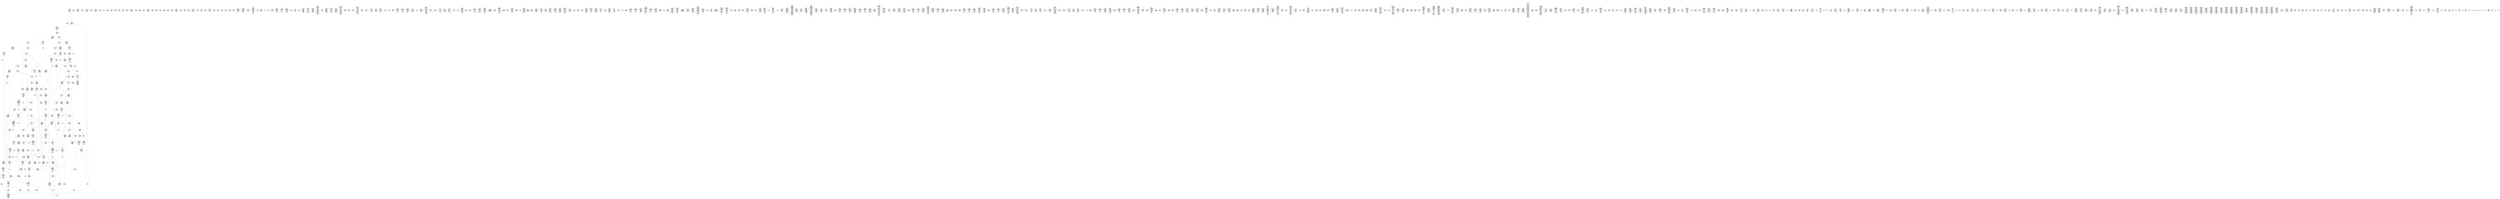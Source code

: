 /* Generated by GvGen v.1.0 (https://www.github.com/stricaud/gvgen) */

digraph G {
compound=true;
   node1 [label="[anywhere]"];
   node2 [label="# 0x0
PUSHX Data
PUSHX Data
MSTORE
CALLVALUE
ISZERO
PUSHX Data
JUMPI
"];
   node3 [label="# 0xc
PUSHX Data
REVERT
"];
   node4 [label="# 0x10
JUMPDEST
PUSHX LogicData
CALLDATASIZE
LT
PUSHX Data
JUMPI
"];
   node5 [label="# 0x1a
PUSHX Data
CALLDATALOAD
PUSHX BitData
SHR
PUSHX LogicData
GT
PUSHX Data
JUMPI
"];
   node6 [label="# 0x2b
PUSHX LogicData
EQ
PUSHX Data
JUMPI
"];
   node7 [label="# 0x36
PUSHX LogicData
EQ
PUSHX Data
JUMPI
"];
   node8 [label="# 0x41
PUSHX LogicData
EQ
PUSHX Data
JUMPI
"];
   node9 [label="# 0x4c
PUSHX LogicData
EQ
PUSHX Data
JUMPI
"];
   node10 [label="# 0x57
PUSHX LogicData
EQ
PUSHX Data
JUMPI
"];
   node11 [label="# 0x62
PUSHX LogicData
EQ
PUSHX Data
JUMPI
"];
   node12 [label="# 0x6d
PUSHX LogicData
EQ
PUSHX Data
JUMPI
"];
   node13 [label="# 0x78
PUSHX LogicData
EQ
PUSHX Data
JUMPI
"];
   node14 [label="# 0x83
PUSHX LogicData
EQ
PUSHX Data
JUMPI
"];
   node15 [label="# 0x8e
PUSHX LogicData
EQ
PUSHX Data
JUMPI
"];
   node16 [label="# 0x99
PUSHX LogicData
EQ
PUSHX Data
JUMPI
"];
   node17 [label="# 0xa4
PUSHX LogicData
EQ
PUSHX Data
JUMPI
"];
   node18 [label="# 0xaf
PUSHX LogicData
EQ
PUSHX Data
JUMPI
"];
   node19 [label="# 0xba
PUSHX LogicData
EQ
PUSHX Data
JUMPI
"];
   node20 [label="# 0xc5
PUSHX LogicData
EQ
PUSHX Data
JUMPI
"];
   node21 [label="# 0xd0
PUSHX LogicData
EQ
PUSHX Data
JUMPI
"];
   node22 [label="# 0xdb
PUSHX LogicData
EQ
PUSHX Data
JUMPI
"];
   node23 [label="# 0xe6
PUSHX LogicData
EQ
PUSHX Data
JUMPI
"];
   node24 [label="# 0xf1
PUSHX LogicData
EQ
PUSHX Data
JUMPI
"];
   node25 [label="# 0xfc
PUSHX Data
JUMP
"];
   node26 [label="# 0x100
JUMPDEST
PUSHX LogicData
EQ
PUSHX Data
JUMPI
"];
   node27 [label="# 0x10b
PUSHX LogicData
EQ
PUSHX Data
JUMPI
"];
   node28 [label="# 0x116
PUSHX LogicData
EQ
PUSHX Data
JUMPI
"];
   node29 [label="# 0x121
PUSHX LogicData
EQ
PUSHX Data
JUMPI
"];
   node30 [label="# 0x12c
PUSHX LogicData
EQ
PUSHX Data
JUMPI
"];
   node31 [label="# 0x137
PUSHX LogicData
EQ
PUSHX Data
JUMPI
"];
   node32 [label="# 0x142
PUSHX LogicData
EQ
PUSHX Data
JUMPI
"];
   node33 [label="# 0x14d
PUSHX LogicData
EQ
PUSHX Data
JUMPI
"];
   node34 [label="# 0x158
PUSHX LogicData
EQ
PUSHX Data
JUMPI
"];
   node35 [label="# 0x163
PUSHX LogicData
EQ
PUSHX Data
JUMPI
"];
   node36 [label="# 0x16e
PUSHX LogicData
EQ
PUSHX Data
JUMPI
"];
   node37 [label="# 0x179
PUSHX LogicData
EQ
PUSHX Data
JUMPI
"];
   node38 [label="# 0x184
PUSHX LogicData
EQ
PUSHX Data
JUMPI
"];
   node39 [label="# 0x18f
PUSHX LogicData
EQ
PUSHX Data
JUMPI
"];
   node40 [label="# 0x19a
PUSHX LogicData
EQ
PUSHX Data
JUMPI
"];
   node41 [label="# 0x1a5
PUSHX LogicData
EQ
PUSHX Data
JUMPI
"];
   node42 [label="# 0x1b0
PUSHX LogicData
EQ
PUSHX Data
JUMPI
"];
   node43 [label="# 0x1bb
PUSHX LogicData
EQ
PUSHX Data
JUMPI
"];
   node44 [label="# 0x1c6
JUMPDEST
PUSHX Data
REVERT
"];
   node45 [label="# 0x1cb
JUMPDEST
PUSHX Data
PUSHX Data
CALLDATASIZE
PUSHX Data
PUSHX Data
JUMP
"];
   node46 [label="# 0x1d9
JUMPDEST
PUSHX Data
JUMP
"];
   node47 [label="# 0x1de
JUMPDEST
PUSHX MemData
MLOAD
PUSHX Data
PUSHX Data
JUMP
"];
   node48 [label="# 0x1eb
JUMPDEST
PUSHX MemData
MLOAD
SUB
RETURN
"];
   node49 [label="# 0x1f4
JUMPDEST
PUSHX Data
PUSHX Data
CALLDATASIZE
PUSHX Data
PUSHX Data
JUMP
"];
   node50 [label="# 0x202
JUMPDEST
PUSHX Data
JUMP
"];
   node51 [label="# 0x207
JUMPDEST
PUSHX MemData
MLOAD
PUSHX Data
PUSHX Data
JUMP
"];
   node52 [label="# 0x214
JUMPDEST
PUSHX Data
PUSHX Data
CALLDATASIZE
PUSHX Data
PUSHX Data
JUMP
"];
   node53 [label="# 0x222
JUMPDEST
PUSHX Data
JUMP
"];
   node54 [label="# 0x227
JUMPDEST
PUSHX Data
PUSHX Data
JUMP
"];
   node55 [label="# 0x22f
JUMPDEST
PUSHX MemData
MLOAD
PUSHX Data
PUSHX Data
JUMP
"];
   node56 [label="# 0x23c
JUMPDEST
PUSHX Data
PUSHX Data
CALLDATASIZE
PUSHX Data
PUSHX Data
JUMP
"];
   node57 [label="# 0x24a
JUMPDEST
PUSHX Data
JUMP
"];
   node58 [label="# 0x24f
JUMPDEST
STOP
"];
   node59 [label="# 0x251
JUMPDEST
PUSHX Data
PUSHX Data
CALLDATASIZE
PUSHX Data
PUSHX Data
JUMP
"];
   node60 [label="# 0x25f
JUMPDEST
PUSHX Data
JUMP
"];
   node61 [label="# 0x264
JUMPDEST
PUSHX Data
PUSHX Data
CALLDATASIZE
PUSHX Data
PUSHX Data
JUMP
"];
   node62 [label="# 0x272
JUMPDEST
PUSHX Data
JUMP
"];
   node63 [label="# 0x277
JUMPDEST
PUSHX Data
PUSHX Data
JUMP
"];
   node64 [label="# 0x27f
JUMPDEST
PUSHX Data
PUSHX Data
CALLDATASIZE
PUSHX Data
PUSHX Data
JUMP
"];
   node65 [label="# 0x28d
JUMPDEST
PUSHX Data
JUMP
"];
   node66 [label="# 0x292
JUMPDEST
PUSHX Data
PUSHX Data
CALLDATASIZE
PUSHX Data
PUSHX Data
JUMP
"];
   node67 [label="# 0x2a0
JUMPDEST
PUSHX Data
JUMP
"];
   node68 [label="# 0x2a5
JUMPDEST
PUSHX Data
PUSHX Data
CALLDATASIZE
PUSHX Data
PUSHX Data
JUMP
"];
   node69 [label="# 0x2b3
JUMPDEST
PUSHX Data
JUMP
"];
   node70 [label="# 0x2b8
JUMPDEST
PUSHX Data
PUSHX Data
CALLDATASIZE
PUSHX Data
PUSHX Data
JUMP
"];
   node71 [label="# 0x2c6
JUMPDEST
PUSHX Data
JUMP
"];
   node72 [label="# 0x2cb
JUMPDEST
PUSHX MemData
MLOAD
PUSHX Data
PUSHX Data
JUMP
"];
   node73 [label="# 0x2d8
JUMPDEST
PUSHX Data
PUSHX Data
CALLDATASIZE
PUSHX Data
PUSHX Data
JUMP
"];
   node74 [label="# 0x2e6
JUMPDEST
PUSHX Data
JUMP
"];
   node75 [label="# 0x2eb
JUMPDEST
PUSHX Data
PUSHX Data
JUMP
"];
   node76 [label="# 0x2f3
JUMPDEST
PUSHX MemData
MLOAD
PUSHX Data
PUSHX Data
JUMP
"];
   node77 [label="# 0x300
JUMPDEST
PUSHX Data
PUSHX Data
JUMP
"];
   node78 [label="# 0x308
JUMPDEST
PUSHX Data
PUSHX Data
JUMP
"];
   node79 [label="# 0x310
JUMPDEST
PUSHX Data
PUSHX Data
CALLDATASIZE
PUSHX Data
PUSHX Data
JUMP
"];
   node80 [label="# 0x31e
JUMPDEST
PUSHX Data
JUMP
"];
   node81 [label="# 0x323
JUMPDEST
PUSHX Data
PUSHX Data
CALLDATASIZE
PUSHX Data
PUSHX Data
JUMP
"];
   node82 [label="# 0x331
JUMPDEST
PUSHX Data
JUMP
"];
   node83 [label="# 0x336
JUMPDEST
PUSHX MemData
MLOAD
PUSHX Data
PUSHX Data
JUMP
"];
   node84 [label="# 0x344
JUMPDEST
PUSHX Data
PUSHX Data
CALLDATASIZE
PUSHX Data
PUSHX Data
JUMP
"];
   node85 [label="# 0x352
JUMPDEST
PUSHX Data
JUMP
"];
   node86 [label="# 0x357
JUMPDEST
PUSHX Data
PUSHX Data
CALLDATASIZE
PUSHX Data
PUSHX Data
JUMP
"];
   node87 [label="# 0x365
JUMPDEST
PUSHX Data
JUMP
"];
   node88 [label="# 0x36a
JUMPDEST
PUSHX Data
PUSHX Data
CALLDATASIZE
PUSHX Data
PUSHX Data
JUMP
"];
   node89 [label="# 0x378
JUMPDEST
PUSHX Data
JUMP
"];
   node90 [label="# 0x37d
JUMPDEST
PUSHX Data
PUSHX Data
CALLDATASIZE
PUSHX Data
PUSHX Data
JUMP
"];
   node91 [label="# 0x38b
JUMPDEST
PUSHX Data
JUMP
"];
   node92 [label="# 0x390
JUMPDEST
PUSHX Data
PUSHX Data
CALLDATASIZE
PUSHX Data
PUSHX Data
JUMP
"];
   node93 [label="# 0x39e
JUMPDEST
PUSHX Data
JUMP
"];
   node94 [label="# 0x3a3
JUMPDEST
PUSHX Data
PUSHX Data
CALLDATASIZE
PUSHX Data
PUSHX Data
JUMP
"];
   node95 [label="# 0x3b1
JUMPDEST
PUSHX Data
JUMP
"];
   node96 [label="# 0x3b6
JUMPDEST
PUSHX MemData
MLOAD
PUSHX Data
PUSHX Data
JUMP
"];
   node97 [label="# 0x3c5
JUMPDEST
PUSHX Data
PUSHX Data
CALLDATASIZE
PUSHX Data
PUSHX Data
JUMP
"];
   node98 [label="# 0x3d3
JUMPDEST
PUSHX Data
JUMP
"];
   node99 [label="# 0x3d8
JUMPDEST
PUSHX Data
PUSHX Data
CALLDATASIZE
PUSHX Data
PUSHX Data
JUMP
"];
   node100 [label="# 0x3e6
JUMPDEST
PUSHX Data
JUMP
"];
   node101 [label="# 0x3eb
JUMPDEST
PUSHX Data
PUSHX Data
CALLDATASIZE
PUSHX Data
PUSHX Data
JUMP
"];
   node102 [label="# 0x3f9
JUMPDEST
PUSHX Data
JUMP
"];
   node103 [label="# 0x3fe
JUMPDEST
PUSHX MemData
MLOAD
PUSHX Data
PUSHX Data
JUMP
"];
   node104 [label="# 0x40b
JUMPDEST
PUSHX Data
PUSHX Data
JUMP
"];
   node105 [label="# 0x413
JUMPDEST
PUSHX Data
PUSHX Data
CALLDATASIZE
PUSHX Data
PUSHX Data
JUMP
"];
   node106 [label="# 0x421
JUMPDEST
PUSHX Data
JUMP
"];
   node107 [label="# 0x426
JUMPDEST
PUSHX Data
PUSHX Data
CALLDATASIZE
PUSHX Data
PUSHX Data
JUMP
"];
   node108 [label="# 0x434
JUMPDEST
PUSHX Data
JUMP
"];
   node109 [label="# 0x439
JUMPDEST
PUSHX Data
PUSHX Data
CALLDATASIZE
PUSHX Data
PUSHX Data
JUMP
"];
   node110 [label="# 0x447
JUMPDEST
PUSHX Data
JUMP
"];
   node111 [label="# 0x44c
JUMPDEST
PUSHX MemData
MLOAD
PUSHX Data
PUSHX Data
JUMP
"];
   node112 [label="# 0x45a
JUMPDEST
PUSHX Data
PUSHX Data
CALLDATASIZE
PUSHX Data
PUSHX Data
JUMP
"];
   node113 [label="# 0x468
JUMPDEST
PUSHX Data
JUMP
"];
   node114 [label="# 0x46d
JUMPDEST
PUSHX Data
PUSHX Data
CALLDATASIZE
PUSHX Data
PUSHX Data
JUMP
"];
   node115 [label="# 0x47b
JUMPDEST
PUSHX Data
JUMP
"];
   node116 [label="# 0x480
JUMPDEST
PUSHX Data
PUSHX Data
CALLDATASIZE
PUSHX Data
PUSHX Data
JUMP
"];
   node117 [label="# 0x48e
JUMPDEST
PUSHX Data
JUMP
"];
   node118 [label="# 0x493
JUMPDEST
PUSHX Data
PUSHX Data
CALLDATASIZE
PUSHX Data
PUSHX Data
JUMP
"];
   node119 [label="# 0x4a1
JUMPDEST
PUSHX Data
JUMP
"];
   node120 [label="# 0x4a6
JUMPDEST
PUSHX Data
PUSHX Data
CALLDATASIZE
PUSHX Data
PUSHX Data
JUMP
"];
   node121 [label="# 0x4b4
JUMPDEST
PUSHX Data
JUMP
"];
   node122 [label="# 0x4b9
JUMPDEST
PUSHX Data
PUSHX Data
CALLDATASIZE
PUSHX Data
PUSHX Data
JUMP
"];
   node123 [label="# 0x4c7
JUMPDEST
PUSHX Data
JUMP
"];
   node124 [label="# 0x4cc
JUMPDEST
PUSHX Data
PUSHX ArithData
PUSHX BitData
PUSHX BitData
SHL
SUB
AND
PUSHX Data
JUMPI
"];
   node125 [label="# 0x4dd
PUSHX MemData
MLOAD
PUSHX BitData
PUSHX BitData
SHL
MSTORE
PUSHX ArithData
ADD
PUSHX Data
PUSHX Data
JUMP
"];
   node126 [label="# 0x4f4
JUMPDEST
PUSHX MemData
MLOAD
SUB
REVERT
"];
   node127 [label="# 0x4fd
JUMPDEST
PUSHX Data
MSTORE
PUSHX Data
MSTORE
PUSHX Data
SHA3
PUSHX ArithData
PUSHX BitData
PUSHX BitData
SHL
SUB
AND
MSTORE
MSTORE
SHA3
SLOAD
"];
   node128 [label="# 0x520
JUMPDEST
JUMP
"];
   node129 [label="# 0x526
JUMPDEST
PUSHX Data
PUSHX Data
PUSHX Data
JUMP
"];
   node130 [label="# 0x531
JUMPDEST
"];
   node131 [label="# 0x534
JUMPDEST
JUMP
"];
   node132 [label="# 0x539
JUMPDEST
PUSHX Data
PUSHX Data
PUSHX Data
JUMP
"];
   node133 [label="# 0x543
JUMPDEST
PUSHX ArithData
PUSHX BitData
PUSHX BitData
SHL
SUB
AND
PUSHX Data
PUSHX Data
JUMP
"];
   node134 [label="# 0x554
JUMPDEST
PUSHX ArithData
PUSHX BitData
PUSHX BitData
SHL
SUB
AND
EQ
PUSHX Data
JUMPI
"];
   node135 [label="# 0x563
PUSHX MemData
MLOAD
PUSHX BitData
PUSHX BitData
SHL
MSTORE
PUSHX ArithData
ADD
PUSHX Data
PUSHX Data
JUMP
"];
   node136 [label="# 0x57a
JUMPDEST
PUSHX Data
"];
   node137 [label="# 0x57d
JUMPDEST
MLOAD
LT
ISZERO
PUSHX Data
JUMPI
"];
   node138 [label="# 0x587
MLOAD
LT
PUSHX Data
JUMPI
"];
   node139 [label="# 0x591
PUSHX BitData
PUSHX BitData
SHL
PUSHX Data
MSTORE
PUSHX Data
PUSHX Data
MSTORE
PUSHX Data
PUSHX Data
REVERT
"];
   node140 [label="# 0x5a6
JUMPDEST
PUSHX ArithData
MUL
PUSHX ArithData
ADD
ADD
MLOAD
PUSHX Data
PUSHX Data
MLOAD
LT
PUSHX Data
JUMPI
"];
   node141 [label="# 0x5bd
PUSHX BitData
PUSHX BitData
SHL
PUSHX Data
MSTORE
PUSHX Data
PUSHX Data
MSTORE
PUSHX Data
PUSHX Data
REVERT
"];
   node142 [label="# 0x5d2
JUMPDEST
PUSHX ArithData
MUL
PUSHX ArithData
ADD
ADD
MLOAD
MSTORE
PUSHX ArithData
ADD
MSTORE
PUSHX ArithData
ADD
PUSHX Data
SHA3
PUSHX ArithData
ADD
MLOAD
PUSHX ArithData
ADD
PUSHX Data
PUSHX Data
JUMP
"];
   node143 [label="# 0x5fe
JUMPDEST
MLOAD
LT
PUSHX Data
JUMPI
"];
   node144 [label="# 0x60a
PUSHX BitData
PUSHX BitData
SHL
PUSHX Data
MSTORE
PUSHX Data
PUSHX Data
MSTORE
PUSHX Data
PUSHX Data
REVERT
"];
   node145 [label="# 0x61f
JUMPDEST
PUSHX ArithData
MUL
PUSHX ArithData
ADD
ADD
MLOAD
PUSHX Data
PUSHX Data
MLOAD
LT
PUSHX Data
JUMPI
"];
   node146 [label="# 0x636
PUSHX BitData
PUSHX BitData
SHL
PUSHX Data
MSTORE
PUSHX Data
PUSHX Data
MSTORE
PUSHX Data
PUSHX Data
REVERT
"];
   node147 [label="# 0x64b
JUMPDEST
PUSHX ArithData
MUL
PUSHX ArithData
ADD
ADD
MLOAD
MSTORE
PUSHX ArithData
ADD
MSTORE
PUSHX ArithData
ADD
PUSHX Data
SHA3
PUSHX ArithData
ADD
MLOAD
PUSHX ArithData
ADD
PUSHX Data
PUSHX Data
JUMP
"];
   node148 [label="# 0x677
JUMPDEST
PUSHX Data
PUSHX Data
JUMP
"];
   node149 [label="# 0x682
JUMPDEST
PUSHX Data
JUMP
"];
   node150 [label="# 0x68a
JUMPDEST
PUSHX Data
JUMP
"];
   node151 [label="# 0x695
JUMPDEST
PUSHX StorData
SLOAD
PUSHX Data
PUSHX Data
JUMP
"];
   node152 [label="# 0x6a2
JUMPDEST
PUSHX ArithData
ADD
PUSHX ArithData
DIV
MUL
PUSHX ArithData
ADD
PUSHX MemData
MLOAD
ADD
PUSHX Data
MSTORE
MSTORE
PUSHX ArithData
ADD
SLOAD
PUSHX Data
PUSHX Data
JUMP
"];
   node153 [label="# 0x6ce
JUMPDEST
ISZERO
PUSHX Data
JUMPI
"];
   node154 [label="# 0x6d5
PUSHX LogicData
LT
PUSHX Data
JUMPI
"];
   node155 [label="# 0x6dd
PUSHX ArithData
SLOAD
DIV
MUL
MSTORE
PUSHX ArithData
ADD
PUSHX Data
JUMP
"];
   node156 [label="# 0x6f0
JUMPDEST
ADD
PUSHX Data
MSTORE
PUSHX Data
PUSHX Data
SHA3
"];
   node157 [label="# 0x6fe
JUMPDEST
SLOAD
MSTORE
PUSHX ArithData
ADD
PUSHX ArithData
ADD
GT
PUSHX Data
JUMPI
"];
   node158 [label="# 0x712
SUB
PUSHX BitData
AND
ADD
"];
   node159 [label="# 0x71b
JUMPDEST
JUMP
"];
   node160 [label="# 0x723
JUMPDEST
PUSHX Data
PUSHX Data
JUMP
"];
   node161 [label="# 0x72b
JUMPDEST
PUSHX ArithData
PUSHX BitData
PUSHX BitData
SHL
SUB
AND
PUSHX Data
PUSHX Data
JUMP
"];
   node162 [label="# 0x73c
JUMPDEST
PUSHX ArithData
PUSHX BitData
PUSHX BitData
SHL
SUB
AND
EQ
PUSHX Data
JUMPI
"];
   node163 [label="# 0x74b
PUSHX MemData
MLOAD
PUSHX BitData
PUSHX BitData
SHL
MSTORE
PUSHX ArithData
ADD
PUSHX Data
PUSHX Data
JUMP
"];
   node164 [label="# 0x762
JUMPDEST
MLOAD
PUSHX Data
PUSHX Data
PUSHX ArithData
ADD
PUSHX Data
JUMP
"];
   node165 [label="# 0x775
JUMPDEST
JUMP
"];
   node166 [label="# 0x779
JUMPDEST
PUSHX Data
PUSHX StorData
SLOAD
PUSHX Data
PUSHX Data
JUMP
"];
   node167 [label="# 0x788
JUMPDEST
PUSHX ArithData
ADD
PUSHX ArithData
DIV
MUL
PUSHX ArithData
ADD
PUSHX MemData
MLOAD
ADD
PUSHX Data
MSTORE
MSTORE
PUSHX ArithData
ADD
SLOAD
PUSHX Data
PUSHX Data
JUMP
"];
   node168 [label="# 0x7b4
JUMPDEST
ISZERO
PUSHX Data
JUMPI
"];
   node169 [label="# 0x7bb
PUSHX LogicData
LT
PUSHX Data
JUMPI
"];
   node170 [label="# 0x7c3
PUSHX ArithData
SLOAD
DIV
MUL
MSTORE
PUSHX ArithData
ADD
PUSHX Data
JUMP
"];
   node171 [label="# 0x7d6
JUMPDEST
ADD
PUSHX Data
MSTORE
PUSHX Data
PUSHX Data
SHA3
"];
   node172 [label="# 0x7e4
JUMPDEST
SLOAD
MSTORE
PUSHX ArithData
ADD
PUSHX ArithData
ADD
GT
PUSHX Data
JUMPI
"];
   node173 [label="# 0x7f8
SUB
PUSHX BitData
AND
ADD
"];
   node174 [label="# 0x801
JUMPDEST
JUMP
"];
   node175 [label="# 0x80d
JUMPDEST
PUSHX Data
MSTORE
PUSHX Data
PUSHX Data
MSTORE
PUSHX Data
SHA3
SLOAD
PUSHX BitData
AND
ISZERO
PUSHX Data
JUMPI
"];
   node176 [label="# 0x825
PUSHX Data
PUSHX Data
JUMP
"];
   node177 [label="# 0x82c
JUMPDEST
PUSHX Data
JUMP
"];
   node178 [label="# 0x834
JUMPDEST
PUSHX Data
PUSHX Data
JUMP
"];
   node179 [label="# 0x83c
JUMPDEST
PUSHX ArithData
PUSHX BitData
PUSHX BitData
SHL
SUB
AND
PUSHX Data
PUSHX Data
JUMP
"];
   node180 [label="# 0x84d
JUMPDEST
PUSHX ArithData
PUSHX BitData
PUSHX BitData
SHL
SUB
AND
EQ
PUSHX Data
JUMPI
"];
   node181 [label="# 0x85c
PUSHX MemData
MLOAD
PUSHX BitData
PUSHX BitData
SHL
MSTORE
PUSHX ArithData
ADD
PUSHX Data
PUSHX Data
JUMP
"];
   node182 [label="# 0x873
JUMPDEST
PUSHX MemData
MLOAD
SELFBALANCE
CALLER
ISZERO
PUSHX ArithData
MUL
PUSHX Data
CALL
ISZERO
ISZERO
PUSHX Data
JUMPI
"];
   node183 [label="# 0x899
RETURNDATASIZE
PUSHX Data
RETURNDATACOPY
RETURNDATASIZE
PUSHX Data
REVERT
"];
   node184 [label="# 0x8a2
JUMPDEST
PUSHX Data
PUSHX Data
JUMP
"];
   node185 [label="# 0x8aa
JUMPDEST
PUSHX ArithData
PUSHX BitData
PUSHX BitData
SHL
SUB
AND
PUSHX ArithData
PUSHX BitData
PUSHX BitData
SHL
SUB
AND
EQ
PUSHX Data
JUMPI
"];
   node186 [label="# 0x8c4
PUSHX Data
PUSHX Data
PUSHX Data
JUMP
"];
   node187 [label="# 0x8d0
JUMPDEST
PUSHX Data
JUMPI
"];
   node188 [label="# 0x8d5
PUSHX MemData
MLOAD
PUSHX BitData
PUSHX BitData
SHL
MSTORE
PUSHX ArithData
ADD
PUSHX Data
PUSHX Data
JUMP
"];
   node189 [label="# 0x8ec
JUMPDEST
PUSHX Data
PUSHX Data
JUMP
"];
   node190 [label="# 0x8f9
JUMPDEST
JUMP
"];
   node191 [label="# 0x900
JUMPDEST
PUSHX Data
MSTORE
PUSHX Data
PUSHX Data
MSTORE
PUSHX Data
SHA3
SLOAD
PUSHX Data
PUSHX Data
PUSHX Data
JUMP
"];
   node192 [label="# 0x91d
JUMPDEST
PUSHX Data
PUSHX Data
PUSHX Data
PUSHX Data
JUMP
"];
   node193 [label="# 0x92a
JUMPDEST
PUSHX Data
PUSHX Data
PUSHX Data
JUMP
"];
   node194 [label="# 0x937
JUMPDEST
PUSHX Data
PUSHX MemData
MLOAD
PUSHX ArithData
ADD
PUSHX Data
PUSHX Data
JUMP
"];
   node195 [label="# 0x94e
JUMPDEST
PUSHX MemData
MLOAD
SUB
PUSHX BitData
NOT
ADD
MSTORE
MSTORE
JUMP
"];
   node196 [label="# 0x967
JUMPDEST
PUSHX Data
MLOAD
MLOAD
EQ
PUSHX Data
JUMPI
"];
   node197 [label="# 0x973
PUSHX MemData
MLOAD
PUSHX BitData
PUSHX BitData
SHL
MSTORE
PUSHX ArithData
ADD
PUSHX Data
PUSHX Data
JUMP
"];
   node198 [label="# 0x98a
JUMPDEST
PUSHX Data
MLOAD
PUSHX ArithData
PUSHX BitData
PUSHX BitData
SHL
SUB
GT
ISZERO
PUSHX Data
JUMPI
"];
   node199 [label="# 0x99e
PUSHX BitData
PUSHX BitData
SHL
PUSHX Data
MSTORE
PUSHX Data
PUSHX Data
MSTORE
PUSHX Data
PUSHX Data
REVERT
"];
   node200 [label="# 0x9b3
JUMPDEST
PUSHX MemData
MLOAD
MSTORE
PUSHX ArithData
MUL
PUSHX ArithData
ADD
ADD
PUSHX Data
MSTORE
ISZERO
PUSHX Data
JUMPI
"];
   node201 [label="# 0x9cd
PUSHX ArithData
ADD
PUSHX ArithData
MUL
CALLDATASIZE
CALLDATACOPY
ADD
"];
   node202 [label="# 0x9dc
JUMPDEST
PUSHX Data
"];
   node203 [label="# 0x9e2
JUMPDEST
MLOAD
LT
ISZERO
PUSHX Data
JUMPI
"];
   node204 [label="# 0x9ec
PUSHX Data
MLOAD
LT
PUSHX Data
JUMPI
"];
   node205 [label="# 0x9f9
PUSHX BitData
PUSHX BitData
SHL
PUSHX Data
MSTORE
PUSHX Data
PUSHX Data
MSTORE
PUSHX Data
PUSHX Data
REVERT
"];
   node206 [label="# 0xa0e
JUMPDEST
PUSHX ArithData
MUL
PUSHX ArithData
ADD
ADD
MLOAD
MLOAD
LT
PUSHX Data
JUMPI
"];
   node207 [label="# 0xa21
PUSHX BitData
PUSHX BitData
SHL
PUSHX Data
MSTORE
PUSHX Data
PUSHX Data
MSTORE
PUSHX Data
PUSHX Data
REVERT
"];
   node208 [label="# 0xa36
JUMPDEST
PUSHX ArithData
MUL
PUSHX ArithData
ADD
ADD
MLOAD
PUSHX Data
JUMP
"];
   node209 [label="# 0xa43
JUMPDEST
MLOAD
LT
PUSHX Data
JUMPI
"];
   node210 [label="# 0xa4e
PUSHX BitData
PUSHX BitData
SHL
PUSHX Data
MSTORE
PUSHX Data
PUSHX Data
MSTORE
PUSHX Data
PUSHX Data
REVERT
"];
   node211 [label="# 0xa63
JUMPDEST
PUSHX ArithData
MUL
ADD
ADD
MSTORE
PUSHX Data
PUSHX Data
JUMP
"];
   node212 [label="# 0xa77
JUMPDEST
PUSHX Data
JUMP
"];
   node213 [label="# 0xa7e
JUMPDEST
JUMP
"];
   node214 [label="# 0xa86
JUMPDEST
PUSHX Data
PUSHX Data
JUMP
"];
   node215 [label="# 0xa8e
JUMPDEST
PUSHX ArithData
PUSHX BitData
PUSHX BitData
SHL
SUB
AND
PUSHX Data
PUSHX Data
JUMP
"];
   node216 [label="# 0xa9f
JUMPDEST
PUSHX ArithData
PUSHX BitData
PUSHX BitData
SHL
SUB
AND
EQ
PUSHX Data
JUMPI
"];
   node217 [label="# 0xaae
PUSHX MemData
MLOAD
PUSHX BitData
PUSHX BitData
SHL
MSTORE
PUSHX ArithData
ADD
PUSHX Data
PUSHX Data
JUMP
"];
   node218 [label="# 0xac5
JUMPDEST
PUSHX StorData
SLOAD
PUSHX ArithData
PUSHX BitData
PUSHX BitData
SHL
SUB
NOT
AND
PUSHX ArithData
PUSHX BitData
PUSHX BitData
SHL
SUB
AND
OR
SSTORE
JUMP
"];
   node219 [label="# 0xae7
JUMPDEST
PUSHX StorData
SLOAD
PUSHX ArithData
PUSHX BitData
PUSHX BitData
SHL
SUB
AND
JUMP
"];
   node220 [label="# 0xaf6
JUMPDEST
PUSHX Data
PUSHX Data
JUMP
"];
   node221 [label="# 0xafe
JUMPDEST
PUSHX ArithData
PUSHX BitData
PUSHX BitData
SHL
SUB
AND
PUSHX Data
PUSHX Data
JUMP
"];
   node222 [label="# 0xb0f
JUMPDEST
PUSHX ArithData
PUSHX BitData
PUSHX BitData
SHL
SUB
AND
EQ
PUSHX Data
JUMPI
"];
   node223 [label="# 0xb1e
PUSHX MemData
MLOAD
PUSHX BitData
PUSHX BitData
SHL
MSTORE
PUSHX ArithData
ADD
PUSHX Data
PUSHX Data
JUMP
"];
   node224 [label="# 0xb35
JUMPDEST
PUSHX Data
PUSHX Data
PUSHX Data
JUMP
"];
   node225 [label="# 0xb3f
JUMPDEST
JUMP
"];
   node226 [label="# 0xb41
JUMPDEST
PUSHX StorData
SLOAD
PUSHX ArithData
PUSHX BitData
PUSHX BitData
SHL
SUB
AND
"];
   node227 [label="# 0xb4e
JUMPDEST
JUMP
"];
   node228 [label="# 0xb51
JUMPDEST
PUSHX Data
PUSHX Data
PUSHX Data
PUSHX Data
JUMP
"];
   node229 [label="# 0xb60
JUMPDEST
PUSHX Data
PUSHX MemData
MLOAD
PUSHX Data
MSTORE
PUSHX ArithData
ADD
PUSHX Data
MSTORE
PUSHX MemData
MLOAD
PUSHX Data
PUSHX Data
JUMP
"];
   node230 [label="# 0xb89
JUMPDEST
PUSHX Data
PUSHX MemData
MLOAD
PUSHX ArithData
SUB
SUB
GAS
STATICCALL
ISZERO
ISZERO
PUSHX Data
JUMPI
"];
   node231 [label="# 0xba2
RETURNDATASIZE
PUSHX Data
RETURNDATACOPY
RETURNDATASIZE
PUSHX Data
REVERT
"];
   node232 [label="# 0xbab
JUMPDEST
PUSHX MemData
MLOAD
PUSHX BitData
NOT
ADD
MLOAD
JUMP
"];
   node233 [label="# 0xbc0
JUMPDEST
PUSHX Data
PUSHX Data
MSTORE
PUSHX Data
MSTORE
PUSHX Data
SHA3
SLOAD
PUSHX ArithData
ADD
SLOAD
JUMP
"];
   node234 [label="# 0xbd9
JUMPDEST
PUSHX StorData
SLOAD
PUSHX MemData
MLOAD
PUSHX BitData
PUSHX BitData
SHL
MSTORE
PUSHX Data
PUSHX ArithData
PUSHX BitData
PUSHX BitData
SHL
SUB
AND
PUSHX Data
PUSHX Data
PUSHX ArithData
ADD
PUSHX Data
JUMP
"];
   node235 [label="# 0xc0e
JUMPDEST
PUSHX Data
PUSHX MemData
MLOAD
SUB
EXTCODESIZE
ISZERO
ISZERO
PUSHX Data
JUMPI
"];
   node236 [label="# 0xc22
PUSHX Data
REVERT
"];
   node237 [label="# 0xc26
JUMPDEST
GAS
STATICCALL
ISZERO
ISZERO
PUSHX Data
JUMPI
"];
   node238 [label="# 0xc31
RETURNDATASIZE
PUSHX Data
RETURNDATACOPY
RETURNDATASIZE
PUSHX Data
REVERT
"];
   node239 [label="# 0xc3a
JUMPDEST
PUSHX MemData
MLOAD
RETURNDATASIZE
PUSHX BitData
NOT
PUSHX ArithData
ADD
AND
ADD
PUSHX Data
MSTORE
ADD
PUSHX Data
PUSHX Data
JUMP
"];
   node240 [label="# 0xc5e
JUMPDEST
PUSHX ArithData
PUSHX BitData
PUSHX BitData
SHL
SUB
AND
PUSHX ArithData
PUSHX BitData
PUSHX BitData
SHL
SUB
AND
EQ
ISZERO
PUSHX Data
JUMPI
"];
   node241 [label="# 0xc7b
PUSHX Data
PUSHX Data
JUMP
"];
   node242 [label="# 0xc84
JUMPDEST
PUSHX Data
PUSHX Data
JUMP
"];
   node243 [label="# 0xc8e
JUMPDEST
PUSHX Data
CALLER
PUSHX Data
JUMP
"];
   node244 [label="# 0xc98
JUMPDEST
PUSHX Data
JUMPI
"];
   node245 [label="# 0xc9d
PUSHX MemData
MLOAD
PUSHX BitData
PUSHX BitData
SHL
MSTORE
PUSHX ArithData
ADD
PUSHX Data
PUSHX Data
JUMP
"];
   node246 [label="# 0xcb4
JUMPDEST
PUSHX Data
PUSHX Data
JUMP
"];
   node247 [label="# 0xcbd
JUMPDEST
PUSHX Data
JUMPI
"];
   node248 [label="# 0xcc2
PUSHX MemData
MLOAD
PUSHX BitData
PUSHX BitData
SHL
MSTORE
PUSHX ArithData
ADD
PUSHX Data
PUSHX Data
JUMP
"];
   node249 [label="# 0xcd9
JUMPDEST
PUSHX Data
MSTORE
PUSHX Data
PUSHX Data
MSTORE
PUSHX Data
SHA3
SLOAD
PUSHX Data
EQ
ISZERO
PUSHX Data
JUMPI
"];
   node250 [label="# 0xcf5
PUSHX Data
"];
   node251 [label="# 0xcf9
JUMPDEST
PUSHX Data
MSTORE
PUSHX Data
PUSHX Data
MSTORE
PUSHX Data
SHA3
PUSHX ArithData
ADD
SLOAD
EQ
ISZERO
PUSHX Data
JUMPI
"];
   node252 [label="# 0xd13
PUSHX Data
"];
   node253 [label="# 0xd16
JUMPDEST
PUSHX LogicData
ISZERO
ISZERO
EQ
ISZERO
PUSHX Data
JUMPI
"];
   node254 [label="# 0xd22
PUSHX Data
CALLER
ADDRESS
PUSHX Data
PUSHX MemData
MLOAD
PUSHX ArithData
ADD
PUSHX Data
MSTORE
PUSHX Data
MSTORE
PUSHX Data
JUMP
"];
   node255 [label="# 0xd3e
JUMPDEST
PUSHX Data
ADDRESS
CALLER
PUSHX Data
PUSHX ArithData
MSTORE
PUSHX ArithData
ADD
MSTORE
PUSHX ArithData
ADD
PUSHX Data
SHA3
PUSHX ArithData
ADD
SLOAD
PUSHX Data
PUSHX MemData
MLOAD
PUSHX ArithData
ADD
PUSHX Data
MSTORE
PUSHX Data
MSTORE
PUSHX Data
JUMP
"];
   node256 [label="# 0xd71
JUMPDEST
PUSHX Data
MSTORE
PUSHX Data
PUSHX Data
MSTORE
PUSHX Data
SHA3
SSTORE
"];
   node257 [label="# 0xd83
JUMPDEST
PUSHX LogicData
ISZERO
ISZERO
EQ
ISZERO
PUSHX Data
JUMPI
"];
   node258 [label="# 0xd8f
PUSHX Data
CALLER
ADDRESS
PUSHX Data
PUSHX MemData
MLOAD
PUSHX ArithData
ADD
PUSHX Data
MSTORE
PUSHX Data
MSTORE
PUSHX Data
JUMP
"];
   node259 [label="# 0xdab
JUMPDEST
PUSHX Data
ADDRESS
CALLER
PUSHX Data
PUSHX ArithData
MSTORE
PUSHX ArithData
ADD
MSTORE
PUSHX ArithData
ADD
PUSHX Data
SHA3
PUSHX ArithData
ADD
SLOAD
PUSHX Data
PUSHX MemData
MLOAD
PUSHX ArithData
ADD
PUSHX Data
MSTORE
PUSHX Data
MSTORE
PUSHX Data
JUMP
"];
   node260 [label="# 0xdde
JUMPDEST
PUSHX Data
MSTORE
PUSHX Data
PUSHX Data
MSTORE
PUSHX Data
SHA3
PUSHX ArithData
ADD
SSTORE
"];
   node261 [label="# 0xdf3
JUMPDEST
PUSHX Data
CALLER
PUSHX MemData
MLOAD
PUSHX Data
PUSHX Data
JUMP
"];
   node262 [label="# 0xe28
JUMPDEST
PUSHX MemData
MLOAD
SUB
LOGX
JUMP
"];
   node263 [label="# 0xe37
JUMPDEST
PUSHX Data
PUSHX Data
MSTORE
PUSHX Data
MSTORE
PUSHX Data
SHA3
SLOAD
PUSHX BitData
AND
JUMP
"];
   node264 [label="# 0xe4c
JUMPDEST
PUSHX Data
PUSHX Data
JUMP
"];
   node265 [label="# 0xe54
JUMPDEST
PUSHX ArithData
PUSHX BitData
PUSHX BitData
SHL
SUB
AND
PUSHX Data
PUSHX Data
JUMP
"];
   node266 [label="# 0xe65
JUMPDEST
PUSHX ArithData
PUSHX BitData
PUSHX BitData
SHL
SUB
AND
EQ
PUSHX Data
JUMPI
"];
   node267 [label="# 0xe74
PUSHX MemData
MLOAD
PUSHX BitData
PUSHX BitData
SHL
MSTORE
PUSHX ArithData
ADD
PUSHX Data
PUSHX Data
JUMP
"];
   node268 [label="# 0xe8b
JUMPDEST
PUSHX Data
ADDRESS
CALLER
PUSHX MemData
MLOAD
PUSHX ArithData
ADD
PUSHX Data
MSTORE
PUSHX Data
MSTORE
PUSHX Data
JUMP
"];
   node269 [label="# 0xea7
JUMPDEST
PUSHX ArithData
PUSHX BitData
PUSHX BitData
SHL
SUB
AND
PUSHX Data
PUSHX Data
JUMP
"];
   node270 [label="# 0xeb9
JUMPDEST
PUSHX ArithData
PUSHX BitData
PUSHX BitData
SHL
SUB
AND
EQ
ISZERO
PUSHX Data
JUMPI
"];
   node271 [label="# 0xec9
PUSHX MemData
MLOAD
PUSHX BitData
PUSHX BitData
SHL
MSTORE
PUSHX ArithData
ADD
PUSHX Data
PUSHX Data
JUMP
"];
   node272 [label="# 0xee0
JUMPDEST
PUSHX Data
PUSHX Data
PUSHX Data
PUSHX Data
JUMP
"];
   node273 [label="# 0xeed
JUMPDEST
PUSHX ArithData
PUSHX BitData
PUSHX BitData
SHL
SUB
AND
MSTORE
PUSHX ArithData
ADD
MSTORE
PUSHX ArithData
ADD
PUSHX Data
SHA3
AND
MSTORE
MSTORE
SHA3
SLOAD
PUSHX BitData
NOT
AND
ISZERO
ISZERO
OR
SSTORE
PUSHX Data
PUSHX Data
JUMP
"];
   node274 [label="# 0xf31
JUMPDEST
PUSHX ArithData
PUSHX BitData
PUSHX BitData
SHL
SUB
AND
PUSHX Data
PUSHX MemData
MLOAD
PUSHX Data
PUSHX Data
JUMP
"];
   node275 [label="# 0xf69
JUMPDEST
PUSHX MemData
MLOAD
SUB
LOGX
JUMP
"];
   node276 [label="# 0xf75
JUMPDEST
PUSHX Data
PUSHX Data
MLOAD
PUSHX LogicData
EQ
PUSHX Data
JUMPI
"];
   node277 [label="# 0xf84
PUSHX MemData
MLOAD
PUSHX BitData
PUSHX BitData
SHL
MSTORE
PUSHX ArithData
ADD
PUSHX Data
PUSHX Data
JUMP
"];
   node278 [label="# 0xf9b
JUMPDEST
PUSHX ArithData
ADD
MLOAD
PUSHX ArithData
ADD
MLOAD
PUSHX ArithData
ADD
MLOAD
PUSHX BitData
BYTE
JUMP
"];
   node279 [label="# 0xfb9
JUMPDEST
PUSHX Data
PUSHX Data
JUMP
"];
   node280 [label="# 0xfc1
JUMPDEST
PUSHX ArithData
PUSHX BitData
PUSHX BitData
SHL
SUB
AND
PUSHX Data
PUSHX Data
JUMP
"];
   node281 [label="# 0xfd2
JUMPDEST
PUSHX ArithData
PUSHX BitData
PUSHX BitData
SHL
SUB
AND
EQ
PUSHX Data
JUMPI
"];
   node282 [label="# 0xfe1
PUSHX MemData
MLOAD
PUSHX BitData
PUSHX BitData
SHL
MSTORE
PUSHX ArithData
ADD
PUSHX Data
PUSHX Data
JUMP
"];
   node283 [label="# 0xff8
JUMPDEST
PUSHX Data
MSTORE
PUSHX Data
PUSHX Data
MSTORE
PUSHX Data
SHA3
SSTORE
PUSHX Data
ADD
SSTORE
PUSHX Data
MSTORE
SHA3
SLOAD
PUSHX BitData
NOT
AND
OR
SSTORE
JUMP
"];
   node284 [label="# 0x1029
JUMPDEST
PUSHX StorData
SLOAD
PUSHX ArithData
PUSHX BitData
PUSHX BitData
SHL
SUB
AND
PUSHX Data
PUSHX Data
JUMP
"];
   node285 [label="# 0x103f
JUMPDEST
PUSHX ArithData
PUSHX BitData
PUSHX BitData
SHL
SUB
AND
EQ
PUSHX Data
JUMPI
"];
   node286 [label="# 0x104e
PUSHX MemData
MLOAD
PUSHX BitData
PUSHX BitData
SHL
MSTORE
PUSHX ArithData
ADD
PUSHX Data
PUSHX Data
JUMP
"];
   node287 [label="# 0x1065
JUMPDEST
PUSHX Data
ADDRESS
PUSHX Data
PUSHX Data
JUMP
"];
   node288 [label="# 0x1070
JUMPDEST
PUSHX Data
PUSHX Data
JUMP
"];
   node289 [label="# 0x107b
JUMPDEST
PUSHX BitData
PUSHX BitData
SHL
JUMP
"];
   node290 [label="# 0x108c
JUMPDEST
PUSHX StorData
SLOAD
PUSHX ArithData
PUSHX BitData
PUSHX BitData
SHL
SUB
AND
JUMP
"];
   node291 [label="# 0x109b
JUMPDEST
PUSHX Data
PUSHX Data
PUSHX Data
JUMP
"];
   node292 [label="# 0x10a5
JUMPDEST
PUSHX ArithData
PUSHX BitData
PUSHX BitData
SHL
SUB
AND
PUSHX Data
PUSHX Data
JUMP
"];
   node293 [label="# 0x10b6
JUMPDEST
PUSHX ArithData
PUSHX BitData
PUSHX BitData
SHL
SUB
AND
EQ
PUSHX Data
JUMPI
"];
   node294 [label="# 0x10c5
PUSHX MemData
MLOAD
PUSHX BitData
PUSHX BitData
SHL
MSTORE
PUSHX ArithData
ADD
PUSHX Data
PUSHX Data
JUMP
"];
   node295 [label="# 0x10dc
JUMPDEST
PUSHX Data
MSTORE
PUSHX Data
PUSHX ArithData
MSTORE
PUSHX Data
SHA3
MLOAD
PUSHX Data
PUSHX ArithData
ADD
ADD
PUSHX Data
JUMP
"];
   node296 [label="# 0x1101
JUMPDEST
PUSHX Data
MSTORE
PUSHX Data
PUSHX ArithData
MSTORE
PUSHX Data
SHA3
MLOAD
PUSHX Data
ADD
PUSHX Data
JUMP
"];
   node297 [label="# 0x1121
JUMPDEST
PUSHX Data
PUSHX Data
JUMP
"];
   node298 [label="# 0x1129
JUMPDEST
PUSHX ArithData
PUSHX BitData
PUSHX BitData
SHL
SUB
AND
PUSHX Data
PUSHX Data
JUMP
"];
   node299 [label="# 0x113a
JUMPDEST
PUSHX ArithData
PUSHX BitData
PUSHX BitData
SHL
SUB
AND
EQ
PUSHX Data
JUMPI
"];
   node300 [label="# 0x1149
PUSHX MemData
MLOAD
PUSHX BitData
PUSHX BitData
SHL
MSTORE
PUSHX ArithData
ADD
PUSHX Data
PUSHX Data
JUMP
"];
   node301 [label="# 0x1160
JUMPDEST
PUSHX StorData
SLOAD
PUSHX ArithData
PUSHX BitData
PUSHX BitData
SHL
SUB
NOT
AND
PUSHX ArithData
PUSHX BitData
PUSHX BitData
SHL
SUB
AND
OR
SSTORE
JUMP
"];
   node302 [label="# 0x1182
JUMPDEST
PUSHX Data
PUSHX Data
MSTORE
PUSHX Data
MSTORE
PUSHX Data
SHA3
SLOAD
PUSHX Data
PUSHX Data
JUMP
"];
   node303 [label="# 0x119d
JUMPDEST
PUSHX ArithData
ADD
PUSHX ArithData
DIV
MUL
PUSHX ArithData
ADD
PUSHX MemData
MLOAD
ADD
PUSHX Data
MSTORE
MSTORE
PUSHX ArithData
ADD
SLOAD
PUSHX Data
PUSHX Data
JUMP
"];
   node304 [label="# 0x11c9
JUMPDEST
ISZERO
PUSHX Data
JUMPI
"];
   node305 [label="# 0x11d0
PUSHX LogicData
LT
PUSHX Data
JUMPI
"];
   node306 [label="# 0x11d8
PUSHX ArithData
SLOAD
DIV
MUL
MSTORE
PUSHX ArithData
ADD
PUSHX Data
JUMP
"];
   node307 [label="# 0x11eb
JUMPDEST
ADD
PUSHX Data
MSTORE
PUSHX Data
PUSHX Data
SHA3
"];
   node308 [label="# 0x11f9
JUMPDEST
SLOAD
MSTORE
PUSHX ArithData
ADD
PUSHX ArithData
ADD
GT
PUSHX Data
JUMPI
"];
   node309 [label="# 0x120d
SUB
PUSHX BitData
AND
ADD
"];
   node310 [label="# 0x1216
JUMPDEST
PUSHX ArithData
ADD
SLOAD
PUSHX Data
PUSHX Data
JUMP
"];
   node311 [label="# 0x122b
JUMPDEST
PUSHX ArithData
ADD
PUSHX ArithData
DIV
MUL
PUSHX ArithData
ADD
PUSHX MemData
MLOAD
ADD
PUSHX Data
MSTORE
MSTORE
PUSHX ArithData
ADD
SLOAD
PUSHX Data
PUSHX Data
JUMP
"];
   node312 [label="# 0x1257
JUMPDEST
ISZERO
PUSHX Data
JUMPI
"];
   node313 [label="# 0x125e
PUSHX LogicData
LT
PUSHX Data
JUMPI
"];
   node314 [label="# 0x1266
PUSHX ArithData
SLOAD
DIV
MUL
MSTORE
PUSHX ArithData
ADD
PUSHX Data
JUMP
"];
   node315 [label="# 0x1279
JUMPDEST
ADD
PUSHX Data
MSTORE
PUSHX Data
PUSHX Data
SHA3
"];
   node316 [label="# 0x1287
JUMPDEST
SLOAD
MSTORE
PUSHX ArithData
ADD
PUSHX ArithData
ADD
GT
PUSHX Data
JUMPI
"];
   node317 [label="# 0x129b
SUB
PUSHX BitData
AND
ADD
"];
   node318 [label="# 0x12a4
JUMPDEST
JUMP
"];
   node319 [label="# 0x12ae
JUMPDEST
PUSHX Data
PUSHX Data
JUMP
"];
   node320 [label="# 0x12b6
JUMPDEST
PUSHX ArithData
PUSHX BitData
PUSHX BitData
SHL
SUB
AND
PUSHX Data
PUSHX Data
JUMP
"];
   node321 [label="# 0x12c7
JUMPDEST
PUSHX ArithData
PUSHX BitData
PUSHX BitData
SHL
SUB
AND
EQ
PUSHX Data
JUMPI
"];
   node322 [label="# 0x12d6
PUSHX MemData
MLOAD
PUSHX BitData
PUSHX BitData
SHL
MSTORE
PUSHX ArithData
ADD
PUSHX Data
PUSHX Data
JUMP
"];
   node323 [label="# 0x12ed
JUMPDEST
PUSHX Data
CALLER
PUSHX MemData
MLOAD
PUSHX ArithData
ADD
PUSHX Data
MSTORE
PUSHX Data
MSTORE
PUSHX Data
JUMP
"];
   node324 [label="# 0x1308
JUMPDEST
PUSHX Data
PUSHX Data
JUMP
"];
   node325 [label="# 0x1310
JUMPDEST
PUSHX ArithData
PUSHX BitData
PUSHX BitData
SHL
SUB
AND
PUSHX Data
PUSHX Data
JUMP
"];
   node326 [label="# 0x1321
JUMPDEST
PUSHX ArithData
PUSHX BitData
PUSHX BitData
SHL
SUB
AND
EQ
PUSHX Data
JUMPI
"];
   node327 [label="# 0x1330
PUSHX MemData
MLOAD
PUSHX BitData
PUSHX BitData
SHL
MSTORE
PUSHX ArithData
ADD
PUSHX Data
PUSHX Data
JUMP
"];
   node328 [label="# 0x1347
JUMPDEST
PUSHX Data
PUSHX Data
JUMP
"];
   node329 [label="# 0x1350
JUMPDEST
JUMP
"];
   node330 [label="# 0x1353
JUMPDEST
PUSHX ArithData
PUSHX BitData
PUSHX BitData
SHL
SUB
AND
PUSHX Data
MSTORE
PUSHX Data
PUSHX Data
MSTORE
PUSHX Data
SHA3
AND
MSTORE
MSTORE
SHA3
SLOAD
PUSHX BitData
AND
JUMP
"];
   node331 [label="# 0x1381
JUMPDEST
PUSHX BitData
PUSHX BitData
SHL
JUMP
"];
   node332 [label="# 0x1392
JUMPDEST
PUSHX Data
PUSHX Data
JUMP
"];
   node333 [label="# 0x139a
JUMPDEST
PUSHX ArithData
PUSHX BitData
PUSHX BitData
SHL
SUB
AND
PUSHX ArithData
PUSHX BitData
PUSHX BitData
SHL
SUB
AND
EQ
PUSHX Data
JUMPI
"];
   node334 [label="# 0x13b4
PUSHX Data
PUSHX Data
PUSHX Data
JUMP
"];
   node335 [label="# 0x13c0
JUMPDEST
PUSHX Data
JUMPI
"];
   node336 [label="# 0x13c5
PUSHX MemData
MLOAD
PUSHX BitData
PUSHX BitData
SHL
MSTORE
PUSHX ArithData
ADD
PUSHX Data
PUSHX Data
JUMP
"];
   node337 [label="# 0x13dc
JUMPDEST
PUSHX Data
PUSHX Data
JUMP
"];
   node338 [label="# 0x13e9
JUMPDEST
PUSHX Data
PUSHX Data
JUMP
"];
   node339 [label="# 0x13f1
JUMPDEST
PUSHX ArithData
PUSHX BitData
PUSHX BitData
SHL
SUB
AND
PUSHX Data
PUSHX Data
JUMP
"];
   node340 [label="# 0x1402
JUMPDEST
PUSHX ArithData
PUSHX BitData
PUSHX BitData
SHL
SUB
AND
EQ
PUSHX Data
JUMPI
"];
   node341 [label="# 0x1411
PUSHX MemData
MLOAD
PUSHX BitData
PUSHX BitData
SHL
MSTORE
PUSHX ArithData
ADD
PUSHX Data
PUSHX Data
JUMP
"];
   node342 [label="# 0x1428
JUMPDEST
PUSHX ArithData
PUSHX BitData
PUSHX BitData
SHL
SUB
AND
PUSHX Data
JUMPI
"];
   node343 [label="# 0x1437
PUSHX MemData
MLOAD
PUSHX BitData
PUSHX BitData
SHL
MSTORE
PUSHX ArithData
ADD
PUSHX Data
PUSHX Data
JUMP
"];
   node344 [label="# 0x144e
JUMPDEST
PUSHX Data
PUSHX Data
JUMP
"];
   node345 [label="# 0x1457
JUMPDEST
PUSHX Data
PUSHX ArithData
PUSHX BitData
PUSHX BitData
SHL
SUB
NOT
AND
PUSHX BitData
PUSHX BitData
SHL
EQ
PUSHX Data
JUMPI
"];
   node346 [label="# 0x1473
PUSHX Data
PUSHX Data
JUMP
"];
   node347 [label="# 0x147c
JUMPDEST
CALLER
JUMP
"];
   node348 [label="# 0x1480
JUMPDEST
MLOAD
MLOAD
EQ
PUSHX Data
JUMPI
"];
   node349 [label="# 0x148a
PUSHX MemData
MLOAD
PUSHX BitData
PUSHX BitData
SHL
MSTORE
PUSHX ArithData
ADD
PUSHX Data
PUSHX Data
JUMP
"];
   node350 [label="# 0x14a1
JUMPDEST
PUSHX ArithData
PUSHX BitData
PUSHX BitData
SHL
SUB
AND
PUSHX Data
JUMPI
"];
   node351 [label="# 0x14b0
PUSHX MemData
MLOAD
PUSHX BitData
PUSHX BitData
SHL
MSTORE
PUSHX ArithData
ADD
PUSHX Data
PUSHX Data
JUMP
"];
   node352 [label="# 0x14c7
JUMPDEST
PUSHX Data
PUSHX Data
PUSHX Data
JUMP
"];
   node353 [label="# 0x14d1
JUMPDEST
PUSHX Data
PUSHX Data
JUMP
"];
   node354 [label="# 0x14e1
JUMPDEST
PUSHX Data
"];
   node355 [label="# 0x14e4
JUMPDEST
MLOAD
LT
ISZERO
PUSHX Data
JUMPI
"];
   node356 [label="# 0x14ee
PUSHX Data
MLOAD
LT
PUSHX Data
JUMPI
"];
   node357 [label="# 0x14fa
PUSHX BitData
PUSHX BitData
SHL
PUSHX Data
MSTORE
PUSHX Data
PUSHX Data
MSTORE
PUSHX Data
PUSHX Data
REVERT
"];
   node358 [label="# 0x150f
JUMPDEST
PUSHX ArithData
MUL
PUSHX ArithData
ADD
ADD
MLOAD
PUSHX Data
MLOAD
LT
PUSHX Data
JUMPI
"];
   node359 [label="# 0x1526
PUSHX BitData
PUSHX BitData
SHL
PUSHX Data
MSTORE
PUSHX Data
PUSHX Data
MSTORE
PUSHX Data
PUSHX Data
REVERT
"];
   node360 [label="# 0x153b
JUMPDEST
PUSHX ArithData
MUL
ADD
ADD
MLOAD
PUSHX Data
MSTORE
MSTORE
PUSHX Data
SHA3
PUSHX ArithData
PUSHX BitData
PUSHX BitData
SHL
SUB
AND
MSTORE
MSTORE
SHA3
SLOAD
LT
ISZERO
PUSHX Data
JUMPI
"];
   node361 [label="# 0x1574
PUSHX MemData
MLOAD
PUSHX BitData
PUSHX BitData
SHL
MSTORE
PUSHX ArithData
ADD
PUSHX Data
PUSHX Data
JUMP
"];
   node362 [label="# 0x158b
JUMPDEST
PUSHX Data
MSTORE
PUSHX Data
MSTORE
PUSHX Data
SHA3
PUSHX ArithData
PUSHX BitData
PUSHX BitData
SHL
SUB
AND
MSTORE
MSTORE
SHA3
SUB
SSTORE
AND
MSTORE
SHA3
SLOAD
PUSHX Data
PUSHX Data
JUMP
"];
   node363 [label="# 0x15c8
JUMPDEST
SSTORE
PUSHX Data
PUSHX Data
JUMP
"];
   node364 [label="# 0x15dc
JUMPDEST
PUSHX Data
JUMP
"];
   node365 [label="# 0x15e3
JUMPDEST
PUSHX ArithData
PUSHX BitData
PUSHX BitData
SHL
SUB
AND
PUSHX ArithData
PUSHX BitData
PUSHX BitData
SHL
SUB
AND
PUSHX ArithData
PUSHX BitData
PUSHX BitData
SHL
SUB
AND
PUSHX Data
PUSHX MemData
MLOAD
PUSHX Data
PUSHX Data
JUMP
"];
   node366 [label="# 0x1633
JUMPDEST
PUSHX MemData
MLOAD
SUB
LOGX
PUSHX Data
PUSHX Data
JUMP
"];
   node367 [label="# 0x1649
JUMPDEST
JUMP
"];
   node368 [label="# 0x1651
JUMPDEST
PUSHX Data
PUSHX Data
JUMPI
"];
   node369 [label="# 0x1659
PUSHX Data
MLOAD
ADD
MSTORE
PUSHX Data
MSTORE
PUSHX BitData
PUSHX BitData
SHL
PUSHX ArithData
ADD
MSTORE
PUSHX Data
JUMP
"];
   node370 [label="# 0x1676
JUMPDEST
PUSHX Data
"];
   node371 [label="# 0x167a
JUMPDEST
ISZERO
PUSHX Data
JUMPI
"];
   node372 [label="# 0x1681
PUSHX Data
PUSHX Data
JUMP
"];
   node373 [label="# 0x168a
JUMPDEST
PUSHX Data
PUSHX Data
PUSHX Data
JUMP
"];
   node374 [label="# 0x1699
JUMPDEST
PUSHX Data
JUMP
"];
   node375 [label="# 0x16a0
JUMPDEST
PUSHX Data
PUSHX ArithData
PUSHX BitData
PUSHX BitData
SHL
SUB
GT
ISZERO
PUSHX Data
JUMPI
"];
   node376 [label="# 0x16b3
PUSHX BitData
PUSHX BitData
SHL
PUSHX Data
MSTORE
PUSHX Data
PUSHX Data
MSTORE
PUSHX Data
PUSHX Data
REVERT
"];
   node377 [label="# 0x16c8
JUMPDEST
PUSHX MemData
MLOAD
MSTORE
PUSHX ArithData
ADD
PUSHX BitData
NOT
AND
PUSHX ArithData
ADD
ADD
PUSHX Data
MSTORE
ISZERO
PUSHX Data
JUMPI
"];
   node378 [label="# 0x16e6
PUSHX ArithData
ADD
CALLDATASIZE
CALLDATACOPY
ADD
"];
   node379 [label="# 0x16f2
JUMPDEST
"];
   node380 [label="# 0x16f6
JUMPDEST
ISZERO
PUSHX Data
JUMPI
"];
   node381 [label="# 0x16fd
PUSHX Data
PUSHX Data
PUSHX Data
JUMP
"];
   node382 [label="# 0x1707
JUMPDEST
PUSHX Data
PUSHX Data
PUSHX Data
JUMP
"];
   node383 [label="# 0x1714
JUMPDEST
PUSHX Data
PUSHX Data
PUSHX Data
JUMP
"];
   node384 [label="# 0x171f
JUMPDEST
PUSHX BitData
SHL
MLOAD
LT
PUSHX Data
JUMPI
"];
   node385 [label="# 0x172d
PUSHX BitData
PUSHX BitData
SHL
PUSHX Data
MSTORE
PUSHX Data
PUSHX Data
MSTORE
PUSHX Data
PUSHX Data
REVERT
"];
   node386 [label="# 0x1742
JUMPDEST
PUSHX ArithData
ADD
ADD
PUSHX ArithData
PUSHX BitData
PUSHX BitData
SHL
SUB
NOT
AND
PUSHX BitData
BYTE
MSTORE8
PUSHX Data
PUSHX Data
PUSHX Data
JUMP
"];
   node387 [label="# 0x1764
JUMPDEST
PUSHX Data
JUMP
"];
   node388 [label="# 0x176b
JUMPDEST
JUMP
"];
   node389 [label="# 0x1773
JUMPDEST
PUSHX StorData
SLOAD
PUSHX ArithData
PUSHX BitData
PUSHX BitData
SHL
SUB
AND
PUSHX ArithData
PUSHX BitData
PUSHX BitData
SHL
SUB
NOT
AND
OR
SSTORE
PUSHX MemData
MLOAD
AND
PUSHX Data
PUSHX Data
LOGX
JUMP
"];
   node390 [label="# 0x17c5
JUMPDEST
PUSHX ArithData
PUSHX BitData
PUSHX BitData
SHL
SUB
AND
PUSHX Data
JUMPI
"];
   node391 [label="# 0x17d4
PUSHX MemData
MLOAD
PUSHX BitData
PUSHX BitData
SHL
MSTORE
PUSHX ArithData
ADD
PUSHX Data
PUSHX Data
JUMP
"];
   node392 [label="# 0x17eb
JUMPDEST
PUSHX Data
PUSHX Data
PUSHX Data
JUMP
"];
   node393 [label="# 0x17f5
JUMPDEST
PUSHX Data
PUSHX Data
PUSHX Data
JUMP
"];
   node394 [label="# 0x1806
JUMPDEST
PUSHX Data
PUSHX Data
JUMP
"];
   node395 [label="# 0x180f
JUMPDEST
PUSHX Data
JUMP
"];
   node396 [label="# 0x1815
JUMPDEST
PUSHX Data
MSTORE
PUSHX Data
MSTORE
PUSHX Data
SHA3
PUSHX ArithData
PUSHX BitData
PUSHX BitData
SHL
SUB
AND
MSTORE
MSTORE
SHA3
SLOAD
LT
ISZERO
PUSHX Data
JUMPI
"];
   node397 [label="# 0x183f
PUSHX MemData
MLOAD
PUSHX BitData
PUSHX BitData
SHL
MSTORE
PUSHX ArithData
ADD
PUSHX Data
PUSHX Data
JUMP
"];
   node398 [label="# 0x1856
JUMPDEST
PUSHX Data
MSTORE
PUSHX Data
MSTORE
PUSHX Data
SHA3
PUSHX ArithData
PUSHX BitData
PUSHX BitData
SHL
SUB
AND
MSTORE
MSTORE
SHA3
SUB
SSTORE
AND
MSTORE
SHA3
SLOAD
PUSHX Data
PUSHX Data
JUMP
"];
   node399 [label="# 0x1893
JUMPDEST
SSTORE
PUSHX ArithData
PUSHX BitData
PUSHX BitData
SHL
SUB
AND
PUSHX ArithData
PUSHX BitData
PUSHX BitData
SHL
SUB
AND
PUSHX ArithData
PUSHX BitData
PUSHX BitData
SHL
SUB
AND
PUSHX Data
PUSHX MemData
MLOAD
PUSHX Data
PUSHX Data
JUMP
"];
   node400 [label="# 0x18e9
JUMPDEST
PUSHX MemData
MLOAD
SUB
LOGX
PUSHX Data
PUSHX Data
JUMP
"];
   node401 [label="# 0x18ff
JUMPDEST
JUMP
"];
   node402 [label="# 0x1908
JUMPDEST
PUSHX Data
MSTORE
PUSHX Data
PUSHX Data
MSTORE
PUSHX Data
SHA3
SLOAD
PUSHX BitData
AND
ISZERO
ISZERO
PUSHX LogicData
EQ
ISZERO
PUSHX Data
JUMPI
"];
   node403 [label="# 0x1925
PUSHX MemData
MLOAD
PUSHX BitData
PUSHX BitData
SHL
MSTORE
PUSHX ArithData
ADD
PUSHX Data
PUSHX Data
JUMP
"];
   node404 [label="# 0x193c
JUMPDEST
PUSHX Data
CALLER
PUSHX Data
JUMP
"];
   node405 [label="# 0x1946
JUMPDEST
PUSHX Data
JUMPI
"];
   node406 [label="# 0x194b
PUSHX MemData
MLOAD
PUSHX BitData
PUSHX BitData
SHL
MSTORE
PUSHX ArithData
ADD
PUSHX Data
PUSHX Data
JUMP
"];
   node407 [label="# 0x1962
JUMPDEST
PUSHX ArithData
PUSHX BitData
PUSHX BitData
SHL
SUB
AND
PUSHX Data
JUMPI
"];
   node408 [label="# 0x1971
PUSHX MemData
MLOAD
PUSHX BitData
PUSHX BitData
SHL
MSTORE
PUSHX ArithData
ADD
PUSHX Data
PUSHX Data
JUMP
"];
   node409 [label="# 0x1988
JUMPDEST
MLOAD
MLOAD
EQ
PUSHX Data
JUMPI
"];
   node410 [label="# 0x1992
PUSHX MemData
MLOAD
PUSHX BitData
PUSHX BitData
SHL
MSTORE
PUSHX ArithData
ADD
PUSHX Data
PUSHX Data
JUMP
"];
   node411 [label="# 0x19a9
JUMPDEST
PUSHX Data
PUSHX Data
PUSHX Data
JUMP
"];
   node412 [label="# 0x19b3
JUMPDEST
PUSHX Data
PUSHX Data
PUSHX Data
JUMP
"];
   node413 [label="# 0x19c4
JUMPDEST
PUSHX Data
"];
   node414 [label="# 0x19c7
JUMPDEST
MLOAD
LT
ISZERO
PUSHX Data
JUMPI
"];
   node415 [label="# 0x19d1
MLOAD
LT
PUSHX Data
JUMPI
"];
   node416 [label="# 0x19db
PUSHX BitData
PUSHX BitData
SHL
PUSHX Data
MSTORE
PUSHX Data
PUSHX Data
MSTORE
PUSHX Data
PUSHX Data
REVERT
"];
   node417 [label="# 0x19f0
JUMPDEST
PUSHX ArithData
MUL
PUSHX ArithData
ADD
ADD
MLOAD
PUSHX Data
MLOAD
LT
PUSHX Data
JUMPI
"];
   node418 [label="# 0x1a06
PUSHX BitData
PUSHX BitData
SHL
PUSHX Data
MSTORE
PUSHX Data
PUSHX Data
MSTORE
PUSHX Data
PUSHX Data
REVERT
"];
   node419 [label="# 0x1a1b
JUMPDEST
PUSHX ArithData
MUL
PUSHX ArithData
ADD
ADD
MLOAD
MSTORE
PUSHX ArithData
ADD
MSTORE
PUSHX ArithData
ADD
PUSHX Data
SHA3
PUSHX ArithData
PUSHX ArithData
PUSHX BitData
PUSHX BitData
SHL
SUB
AND
PUSHX ArithData
PUSHX BitData
PUSHX BitData
SHL
SUB
AND
MSTORE
PUSHX ArithData
ADD
MSTORE
PUSHX ArithData
ADD
PUSHX Data
SHA3
PUSHX Data
SLOAD
PUSHX Data
PUSHX Data
JUMP
"];
   node420 [label="# 0x1a63
JUMPDEST
SSTORE
PUSHX Data
PUSHX Data
JUMP
"];
   node421 [label="# 0x1a73
JUMPDEST
PUSHX Data
JUMP
"];
   node422 [label="# 0x1a7b
JUMPDEST
PUSHX ArithData
PUSHX BitData
PUSHX BitData
SHL
SUB
AND
PUSHX BitData
PUSHX ArithData
PUSHX BitData
PUSHX BitData
SHL
SUB
AND
PUSHX ArithData
PUSHX BitData
PUSHX BitData
SHL
SUB
AND
PUSHX Data
PUSHX MemData
MLOAD
PUSHX Data
PUSHX Data
JUMP
"];
   node423 [label="# 0x1acc
JUMPDEST
PUSHX MemData
MLOAD
SUB
LOGX
PUSHX Data
PUSHX Data
PUSHX Data
JUMP
"];
   node424 [label="# 0x1ae3
JUMPDEST
MLOAD
PUSHX Data
PUSHX Data
PUSHX ArithData
ADD
PUSHX Data
JUMP
"];
   node425 [label="# 0x1af6
JUMPDEST
PUSHX Data
PUSHX ArithData
PUSHX BitData
PUSHX BitData
SHL
SUB
NOT
AND
PUSHX BitData
PUSHX BitData
SHL
EQ
PUSHX Data
JUMPI
"];
   node426 [label="# 0x1b12
PUSHX ArithData
PUSHX BitData
PUSHX BitData
SHL
SUB
NOT
AND
PUSHX BitData
PUSHX BitData
SHL
EQ
"];
   node427 [label="# 0x1b27
JUMPDEST
PUSHX Data
JUMPI
"];
   node428 [label="# 0x1b2d
PUSHX Data
PUSHX Data
JUMP
"];
   node429 [label="# 0x1b36
JUMPDEST
PUSHX Data
PUSHX ArithData
PUSHX BitData
PUSHX BitData
SHL
SUB
AND
PUSHX Data
JUMP
"];
   node430 [label="# 0x1b48
JUMPDEST
ISZERO
PUSHX Data
JUMPI
"];
   node431 [label="# 0x1b4e
PUSHX MemData
MLOAD
PUSHX BitData
PUSHX BitData
SHL
MSTORE
PUSHX ArithData
PUSHX BitData
PUSHX BitData
SHL
SUB
AND
PUSHX Data
PUSHX Data
PUSHX ArithData
ADD
PUSHX Data
JUMP
"];
   node432 [label="# 0x1b81
JUMPDEST
PUSHX Data
PUSHX MemData
MLOAD
SUB
PUSHX Data
EXTCODESIZE
ISZERO
ISZERO
PUSHX Data
JUMPI
"];
   node433 [label="# 0x1b97
PUSHX Data
REVERT
"];
   node434 [label="# 0x1b9b
JUMPDEST
GAS
CALL
ISZERO
PUSHX Data
JUMPI
"];
   node435 [label="# 0x1ba9
PUSHX MemData
MLOAD
PUSHX ArithData
RETURNDATASIZE
ADD
PUSHX BitData
NOT
AND
ADD
MSTORE
PUSHX Data
ADD
PUSHX Data
JUMP
"];
   node436 [label="# 0x1bc8
JUMPDEST
PUSHX Data
"];
   node437 [label="# 0x1bcb
JUMPDEST
PUSHX Data
JUMPI
"];
   node438 [label="# 0x1bd0
PUSHX Data
PUSHX Data
JUMP
"];
   node439 [label="# 0x1bd7
JUMPDEST
PUSHX Data
JUMPI
"];
   node440 [label="# 0x1bdd
PUSHX Data
JUMP
"];
   node441 [label="# 0x1be2
JUMPDEST
PUSHX MemData
MLOAD
PUSHX BitData
PUSHX BitData
SHL
MSTORE
PUSHX ArithData
ADD
PUSHX Data
PUSHX Data
JUMP
"];
   node442 [label="# 0x1bfc
JUMPDEST
PUSHX MemData
MLOAD
PUSHX BitData
PUSHX BitData
SHL
MSTORE
PUSHX ArithData
ADD
PUSHX Data
PUSHX Data
JUMP
"];
   node443 [label="# 0x1c14
JUMPDEST
PUSHX ArithData
PUSHX BitData
PUSHX BitData
SHL
SUB
NOT
AND
PUSHX BitData
PUSHX BitData
SHL
EQ
PUSHX Data
JUMPI
"];
   node444 [label="# 0x1c2d
PUSHX MemData
MLOAD
PUSHX BitData
PUSHX BitData
SHL
MSTORE
PUSHX ArithData
ADD
PUSHX Data
PUSHX Data
JUMP
"];
   node445 [label="# 0x1c44
JUMPDEST
PUSHX Data
MLOAD
PUSHX Data
MSTORE
ADD
MSTORE
PUSHX Data
PUSHX Data
PUSHX ArithData
ADD
CALLDATASIZE
CALLDATACOPY
ADD
PUSHX LogicData
MLOAD
LT
PUSHX Data
JUMPI
"];
   node446 [label="# 0x1c77
PUSHX BitData
PUSHX BitData
SHL
PUSHX Data
MSTORE
PUSHX Data
PUSHX Data
MSTORE
PUSHX Data
PUSHX Data
REVERT
"];
   node447 [label="# 0x1c8c
JUMPDEST
PUSHX ArithData
MUL
ADD
ADD
MSTORE
JUMP
"];
   node448 [label="# 0x1c9d
JUMPDEST
PUSHX Data
PUSHX ArithData
PUSHX BitData
PUSHX BitData
SHL
SUB
AND
PUSHX Data
JUMP
"];
   node449 [label="# 0x1caf
JUMPDEST
ISZERO
PUSHX Data
JUMPI
"];
   node450 [label="# 0x1cb5
PUSHX MemData
MLOAD
PUSHX BitData
PUSHX BitData
SHL
MSTORE
PUSHX ArithData
PUSHX BitData
PUSHX BitData
SHL
SUB
AND
PUSHX Data
PUSHX Data
PUSHX ArithData
ADD
PUSHX Data
JUMP
"];
   node451 [label="# 0x1ce8
JUMPDEST
PUSHX Data
PUSHX MemData
MLOAD
SUB
PUSHX Data
EXTCODESIZE
ISZERO
ISZERO
PUSHX Data
JUMPI
"];
   node452 [label="# 0x1cfe
PUSHX Data
REVERT
"];
   node453 [label="# 0x1d02
JUMPDEST
GAS
CALL
ISZERO
PUSHX Data
JUMPI
"];
   node454 [label="# 0x1d10
PUSHX MemData
MLOAD
PUSHX ArithData
RETURNDATASIZE
ADD
PUSHX BitData
NOT
AND
ADD
MSTORE
PUSHX Data
ADD
PUSHX Data
JUMP
"];
   node455 [label="# 0x1d2f
JUMPDEST
PUSHX Data
"];
   node456 [label="# 0x1d32
JUMPDEST
PUSHX Data
JUMPI
"];
   node457 [label="# 0x1d37
PUSHX Data
PUSHX Data
JUMP
"];
   node458 [label="# 0x1d3e
JUMPDEST
PUSHX ArithData
PUSHX BitData
PUSHX BitData
SHL
SUB
NOT
AND
PUSHX BitData
PUSHX BitData
SHL
EQ
PUSHX Data
JUMPI
"];
   node459 [label="# 0x1d57
PUSHX MemData
MLOAD
PUSHX BitData
PUSHX BitData
SHL
MSTORE
PUSHX ArithData
ADD
PUSHX Data
PUSHX Data
JUMP
"];
   node460 [label="# 0x1d6e
JUMPDEST
PUSHX ArithData
PUSHX BitData
PUSHX BitData
SHL
SUB
NOT
AND
PUSHX BitData
PUSHX BitData
SHL
EQ
JUMP
"];
   node461 [label="# 0x1d87
JUMPDEST
EXTCODESIZE
ISZERO
ISZERO
JUMP
"];
   node462 [label="# 0x1d8d
JUMPDEST
SLOAD
PUSHX Data
PUSHX Data
JUMP
"];
   node463 [label="# 0x1d99
JUMPDEST
PUSHX Data
MSTORE
PUSHX Data
PUSHX Data
SHA3
PUSHX ArithData
ADD
PUSHX Data
DIV
ADD
PUSHX Data
JUMPI
"];
   node464 [label="# 0x1db3
PUSHX Data
SSTORE
PUSHX Data
JUMP
"];
   node465 [label="# 0x1dbb
JUMPDEST
PUSHX LogicData
LT
PUSHX Data
JUMPI
"];
   node466 [label="# 0x1dc4
MLOAD
PUSHX BitData
NOT
AND
ADD
OR
SSTORE
PUSHX Data
JUMP
"];
   node467 [label="# 0x1dd4
JUMPDEST
ADD
PUSHX ArithData
ADD
SSTORE
ISZERO
PUSHX Data
JUMPI
"];
   node468 [label="# 0x1de3
ADD
"];
   node469 [label="# 0x1de6
JUMPDEST
GT
ISZERO
PUSHX Data
JUMPI
"];
   node470 [label="# 0x1def
MLOAD
SSTORE
PUSHX ArithData
ADD
PUSHX ArithData
ADD
PUSHX Data
JUMP
"];
   node471 [label="# 0x1e01
JUMPDEST
PUSHX Data
PUSHX Data
JUMP
"];
   node472 [label="# 0x1e0d
JUMPDEST
JUMP
"];
   node473 [label="# 0x1e11
JUMPDEST
"];
   node474 [label="# 0x1e12
JUMPDEST
GT
ISZERO
PUSHX Data
JUMPI
"];
   node475 [label="# 0x1e1b
PUSHX Data
SSTORE
PUSHX ArithData
ADD
PUSHX Data
JUMP
"];
   node476 [label="# 0x1e26
JUMPDEST
PUSHX Data
PUSHX ArithData
ADD
SLT
PUSHX Data
JUMPI
"];
   node477 [label="# 0x1e33
REVERT
"];
   node478 [label="# 0x1e36
JUMPDEST
CALLDATALOAD
PUSHX Data
PUSHX Data
PUSHX Data
PUSHX Data
JUMP
"];
   node479 [label="# 0x1e46
JUMPDEST
PUSHX Data
JUMP
"];
   node480 [label="# 0x1e4b
JUMPDEST
MSTORE
ADD
ADD
"];
   node481 [label="# 0x1e57
JUMPDEST
LT
ISZERO
PUSHX Data
JUMPI
"];
   node482 [label="# 0x1e60
PUSHX Data
CALLDATALOAD
ADD
ADD
PUSHX Data
JUMP
"];
   node483 [label="# 0x1e6e
JUMPDEST
MSTORE
ADD
ADD
PUSHX ArithData
ADD
PUSHX Data
JUMP
"];
   node484 [label="# 0x1e80
JUMPDEST
JUMP
"];
   node485 [label="# 0x1e8d
JUMPDEST
PUSHX Data
PUSHX ArithData
ADD
SLT
PUSHX Data
JUMPI
"];
   node486 [label="# 0x1e9a
REVERT
"];
   node487 [label="# 0x1e9d
JUMPDEST
CALLDATALOAD
PUSHX Data
PUSHX Data
PUSHX Data
PUSHX Data
JUMP
"];
   node488 [label="# 0x1ead
JUMPDEST
MSTORE
ADD
ADD
MUL
ADD
ADD
LT
ISZERO
PUSHX Data
JUMPI
"];
   node489 [label="# 0x1ec6
REVERT
"];
   node490 [label="# 0x1ec9
JUMPDEST
"];
   node491 [label="# 0x1ecb
JUMPDEST
LT
ISZERO
PUSHX Data
JUMPI
"];
   node492 [label="# 0x1ed4
CALLDATALOAD
MSTORE
ADD
ADD
PUSHX ArithData
ADD
PUSHX Data
JUMP
"];
   node493 [label="# 0x1ee7
JUMPDEST
PUSHX Data
PUSHX ArithData
ADD
SLT
PUSHX Data
JUMPI
"];
   node494 [label="# 0x1ef4
REVERT
"];
   node495 [label="# 0x1ef7
JUMPDEST
CALLDATALOAD
PUSHX ArithData
PUSHX BitData
PUSHX BitData
SHL
SUB
GT
ISZERO
PUSHX Data
JUMPI
"];
   node496 [label="# 0x1f09
PUSHX Data
PUSHX Data
JUMP
"];
   node497 [label="# 0x1f10
JUMPDEST
PUSHX Data
PUSHX ArithData
ADD
PUSHX BitData
NOT
AND
PUSHX ArithData
ADD
PUSHX Data
JUMP
"];
   node498 [label="# 0x1f23
JUMPDEST
MSTORE
PUSHX ArithData
ADD
ADD
GT
ISZERO
PUSHX Data
JUMPI
"];
   node499 [label="# 0x1f34
REVERT
"];
   node500 [label="# 0x1f37
JUMPDEST
PUSHX ArithData
ADD
PUSHX ArithData
ADD
CALLDATACOPY
ADD
PUSHX ArithData
ADD
MSTORE
JUMP
"];
   node501 [label="# 0x1f51
JUMPDEST
PUSHX Data
PUSHX LogicData
SUB
SLT
ISZERO
PUSHX Data
JUMPI
"];
   node502 [label="# 0x1f5f
REVERT
"];
   node503 [label="# 0x1f62
JUMPDEST
CALLDATALOAD
PUSHX Data
PUSHX Data
JUMP
"];
   node504 [label="# 0x1f6d
JUMPDEST
JUMP
"];
   node505 [label="# 0x1f74
JUMPDEST
PUSHX Data
PUSHX LogicData
SUB
SLT
ISZERO
PUSHX Data
JUMPI
"];
   node506 [label="# 0x1f82
REVERT
"];
   node507 [label="# 0x1f85
JUMPDEST
MLOAD
PUSHX Data
PUSHX Data
JUMP
"];
   node508 [label="# 0x1f90
JUMPDEST
PUSHX Data
PUSHX LogicData
SUB
SLT
ISZERO
PUSHX Data
JUMPI
"];
   node509 [label="# 0x1f9f
REVERT
"];
   node510 [label="# 0x1fa2
JUMPDEST
CALLDATALOAD
PUSHX Data
PUSHX Data
JUMP
"];
   node511 [label="# 0x1fad
JUMPDEST
PUSHX ArithData
ADD
CALLDATALOAD
PUSHX Data
PUSHX Data
JUMP
"];
   node512 [label="# 0x1fbd
JUMPDEST
JUMP
"];
   node513 [label="# 0x1fc8
JUMPDEST
PUSHX Data
PUSHX Data
PUSHX Data
PUSHX LogicData
SUB
SLT
ISZERO
PUSHX Data
JUMPI
"];
   node514 [label="# 0x1fdc
REVERT
"];
   node515 [label="# 0x1fdf
JUMPDEST
CALLDATALOAD
PUSHX Data
PUSHX Data
JUMP
"];
   node516 [label="# 0x1fea
JUMPDEST
PUSHX ArithData
ADD
CALLDATALOAD
PUSHX Data
PUSHX Data
JUMP
"];
   node517 [label="# 0x1ffa
JUMPDEST
PUSHX ArithData
ADD
CALLDATALOAD
PUSHX ArithData
PUSHX BitData
PUSHX BitData
SHL
SUB
GT
ISZERO
PUSHX Data
JUMPI
"];
   node518 [label="# 0x2012
REVERT
"];
   node519 [label="# 0x2015
JUMPDEST
PUSHX Data
ADD
PUSHX Data
JUMP
"];
   node520 [label="# 0x2021
JUMPDEST
PUSHX ArithData
ADD
CALLDATALOAD
GT
ISZERO
PUSHX Data
JUMPI
"];
   node521 [label="# 0x2033
REVERT
"];
   node522 [label="# 0x2036
JUMPDEST
PUSHX Data
ADD
PUSHX Data
JUMP
"];
   node523 [label="# 0x2042
JUMPDEST
PUSHX ArithData
ADD
CALLDATALOAD
GT
ISZERO
PUSHX Data
JUMPI
"];
   node524 [label="# 0x2054
REVERT
"];
   node525 [label="# 0x2057
JUMPDEST
PUSHX Data
ADD
PUSHX Data
JUMP
"];
   node526 [label="# 0x2064
JUMPDEST
JUMP
"];
   node527 [label="# 0x2071
JUMPDEST
PUSHX Data
PUSHX Data
PUSHX Data
PUSHX LogicData
SUB
SLT
ISZERO
PUSHX Data
JUMPI
"];
   node528 [label="# 0x2085
REVERT
"];
   node529 [label="# 0x2088
JUMPDEST
CALLDATALOAD
PUSHX Data
PUSHX Data
JUMP
"];
   node530 [label="# 0x2093
JUMPDEST
PUSHX ArithData
ADD
CALLDATALOAD
PUSHX Data
PUSHX Data
JUMP
"];
   node531 [label="# 0x20a3
JUMPDEST
PUSHX ArithData
ADD
CALLDATALOAD
PUSHX ArithData
ADD
CALLDATALOAD
PUSHX ArithData
ADD
CALLDATALOAD
PUSHX ArithData
PUSHX BitData
PUSHX BitData
SHL
SUB
GT
ISZERO
PUSHX Data
JUMPI
"];
   node532 [label="# 0x20c8
REVERT
"];
   node533 [label="# 0x20cb
JUMPDEST
PUSHX Data
ADD
PUSHX Data
JUMP
"];
   node534 [label="# 0x20d7
JUMPDEST
PUSHX Data
PUSHX LogicData
SUB
SLT
ISZERO
PUSHX Data
JUMPI
"];
   node535 [label="# 0x20e6
REVERT
"];
   node536 [label="# 0x20e9
JUMPDEST
CALLDATALOAD
PUSHX Data
PUSHX Data
JUMP
"];
   node537 [label="# 0x20f4
JUMPDEST
PUSHX ArithData
ADD
CALLDATALOAD
ISZERO
ISZERO
EQ
PUSHX Data
JUMPI
"];
   node538 [label="# 0x2105
REVERT
"];
   node539 [label="# 0x2108
JUMPDEST
PUSHX Data
PUSHX LogicData
SUB
SLT
ISZERO
PUSHX Data
JUMPI
"];
   node540 [label="# 0x2117
REVERT
"];
   node541 [label="# 0x211a
JUMPDEST
CALLDATALOAD
PUSHX Data
PUSHX Data
JUMP
"];
   node542 [label="# 0x2125
JUMPDEST
PUSHX ArithData
ADD
CALLDATALOAD
JUMP
"];
   node543 [label="# 0x2133
JUMPDEST
PUSHX Data
PUSHX LogicData
SUB
SLT
ISZERO
PUSHX Data
JUMPI
"];
   node544 [label="# 0x2142
REVERT
"];
   node545 [label="# 0x2145
JUMPDEST
CALLDATALOAD
PUSHX ArithData
PUSHX BitData
PUSHX BitData
SHL
SUB
GT
ISZERO
PUSHX Data
JUMPI
"];
   node546 [label="# 0x2158
REVERT
"];
   node547 [label="# 0x215b
JUMPDEST
ADD
PUSHX ArithData
ADD
SLT
PUSHX Data
JUMPI
"];
   node548 [label="# 0x216b
REVERT
"];
   node549 [label="# 0x216e
JUMPDEST
CALLDATALOAD
PUSHX Data
PUSHX Data
PUSHX Data
PUSHX Data
JUMP
"];
   node550 [label="# 0x217e
JUMPDEST
MSTORE
ADD
ADD
MUL
ADD
ADD
LT
ISZERO
PUSHX Data
JUMPI
"];
   node551 [label="# 0x2197
REVERT
"];
   node552 [label="# 0x219a
JUMPDEST
"];
   node553 [label="# 0x219e
JUMPDEST
LT
ISZERO
PUSHX Data
JUMPI
"];
   node554 [label="# 0x21a7
CALLDATALOAD
PUSHX Data
PUSHX Data
JUMP
"];
   node555 [label="# 0x21b1
JUMPDEST
MSTORE
PUSHX ArithData
ADD
ADD
ADD
PUSHX Data
JUMP
"];
   node556 [label="# 0x21c5
JUMPDEST
ADD
CALLDATALOAD
GT
ISZERO
PUSHX Data
JUMPI
"];
   node557 [label="# 0x21d8
REVERT
"];
   node558 [label="# 0x21db
JUMPDEST
PUSHX Data
ADD
PUSHX Data
JUMP
"];
   node559 [label="# 0x21e8
JUMPDEST
JUMP
"];
   node560 [label="# 0x21f2
JUMPDEST
PUSHX Data
PUSHX Data
PUSHX LogicData
SUB
SLT
ISZERO
PUSHX Data
JUMPI
"];
   node561 [label="# 0x2203
REVERT
"];
   node562 [label="# 0x2206
JUMPDEST
CALLDATALOAD
PUSHX ArithData
PUSHX BitData
PUSHX BitData
SHL
SUB
GT
ISZERO
PUSHX Data
JUMPI
"];
   node563 [label="# 0x2219
REVERT
"];
   node564 [label="# 0x221c
JUMPDEST
PUSHX Data
ADD
PUSHX Data
JUMP
"];
   node565 [label="# 0x2228
JUMPDEST
PUSHX ArithData
ADD
CALLDATALOAD
GT
ISZERO
PUSHX Data
JUMPI
"];
   node566 [label="# 0x223a
REVERT
"];
   node567 [label="# 0x223d
JUMPDEST
PUSHX Data
ADD
PUSHX Data
JUMP
"];
   node568 [label="# 0x2249
JUMPDEST
PUSHX ArithData
ADD
CALLDATALOAD
GT
ISZERO
PUSHX Data
JUMPI
"];
   node569 [label="# 0x225b
REVERT
"];
   node570 [label="# 0x225e
JUMPDEST
PUSHX Data
ADD
PUSHX Data
JUMP
"];
   node571 [label="# 0x226b
JUMPDEST
JUMP
"];
   node572 [label="# 0x2275
JUMPDEST
PUSHX Data
PUSHX LogicData
SUB
SLT
ISZERO
PUSHX Data
JUMPI
"];
   node573 [label="# 0x2284
REVERT
"];
   node574 [label="# 0x2287
JUMPDEST
CALLDATALOAD
PUSHX ArithData
PUSHX BitData
PUSHX BitData
SHL
SUB
GT
ISZERO
PUSHX Data
JUMPI
"];
   node575 [label="# 0x229a
REVERT
"];
   node576 [label="# 0x229d
JUMPDEST
PUSHX Data
ADD
PUSHX Data
JUMP
"];
   node577 [label="# 0x22a9
JUMPDEST
PUSHX ArithData
ADD
CALLDATALOAD
GT
ISZERO
PUSHX Data
JUMPI
"];
   node578 [label="# 0x22bb
REVERT
"];
   node579 [label="# 0x22be
JUMPDEST
PUSHX Data
PUSHX LogicData
SUB
SLT
ISZERO
PUSHX Data
JUMPI
"];
   node580 [label="# 0x22cd
REVERT
"];
   node581 [label="# 0x22d0
JUMPDEST
CALLDATALOAD
PUSHX ArithData
ADD
CALLDATALOAD
PUSHX ArithData
PUSHX BitData
PUSHX BitData
SHL
SUB
GT
ISZERO
PUSHX Data
JUMPI
"];
   node582 [label="# 0x22e9
REVERT
"];
   node583 [label="# 0x22ec
JUMPDEST
PUSHX Data
ADD
PUSHX Data
JUMP
"];
   node584 [label="# 0x22f8
JUMPDEST
PUSHX Data
PUSHX Data
PUSHX Data
PUSHX LogicData
SUB
SLT
ISZERO
PUSHX Data
JUMPI
"];
   node585 [label="# 0x230c
REVERT
"];
   node586 [label="# 0x230f
JUMPDEST
CALLDATALOAD
PUSHX ArithData
ADD
CALLDATALOAD
PUSHX ArithData
PUSHX BitData
PUSHX BitData
SHL
SUB
GT
ISZERO
PUSHX Data
JUMPI
"];
   node587 [label="# 0x2328
REVERT
"];
   node588 [label="# 0x232b
JUMPDEST
PUSHX Data
ADD
PUSHX Data
JUMP
"];
   node589 [label="# 0x2337
JUMPDEST
PUSHX ArithData
ADD
CALLDATALOAD
PUSHX ArithData
ADD
CALLDATALOAD
PUSHX ArithData
ADD
CALLDATALOAD
JUMP
"];
   node590 [label="# 0x2357
JUMPDEST
PUSHX Data
PUSHX LogicData
SUB
SLT
ISZERO
PUSHX Data
JUMPI
"];
   node591 [label="# 0x2365
REVERT
"];
   node592 [label="# 0x2368
JUMPDEST
CALLDATALOAD
PUSHX Data
PUSHX Data
JUMP
"];
   node593 [label="# 0x2373
JUMPDEST
PUSHX Data
PUSHX LogicData
SUB
SLT
ISZERO
PUSHX Data
JUMPI
"];
   node594 [label="# 0x2381
REVERT
"];
   node595 [label="# 0x2384
JUMPDEST
MLOAD
PUSHX Data
PUSHX Data
JUMP
"];
   node596 [label="# 0x238f
JUMPDEST
PUSHX Data
PUSHX LogicData
SUB
SLT
ISZERO
PUSHX Data
JUMPI
"];
   node597 [label="# 0x239d
REVERT
"];
   node598 [label="# 0x23a0
JUMPDEST
CALLDATALOAD
PUSHX ArithData
PUSHX BitData
PUSHX BitData
SHL
SUB
GT
ISZERO
PUSHX Data
JUMPI
"];
   node599 [label="# 0x23b2
REVERT
"];
   node600 [label="# 0x23b5
JUMPDEST
PUSHX Data
ADD
PUSHX Data
JUMP
"];
   node601 [label="# 0x23c1
JUMPDEST
PUSHX Data
PUSHX LogicData
SUB
SLT
ISZERO
PUSHX Data
JUMPI
"];
   node602 [label="# 0x23cf
REVERT
"];
   node603 [label="# 0x23d2
JUMPDEST
CALLDATALOAD
JUMP
"];
   node604 [label="# 0x23d9
JUMPDEST
PUSHX Data
PUSHX LogicData
SUB
SLT
ISZERO
PUSHX Data
JUMPI
"];
   node605 [label="# 0x23e8
REVERT
"];
   node606 [label="# 0x23eb
JUMPDEST
CALLDATALOAD
PUSHX ArithData
ADD
CALLDATALOAD
PUSHX Data
PUSHX Data
JUMP
"];
   node607 [label="# 0x23fd
JUMPDEST
PUSHX Data
PUSHX Data
PUSHX LogicData
SUB
SLT
ISZERO
PUSHX Data
JUMPI
"];
   node608 [label="# 0x240e
REVERT
"];
   node609 [label="# 0x2411
JUMPDEST
CALLDATALOAD
PUSHX ArithData
ADD
CALLDATALOAD
PUSHX ArithData
PUSHX BitData
PUSHX BitData
SHL
SUB
GT
ISZERO
PUSHX Data
JUMPI
"];
   node610 [label="# 0x242b
REVERT
"];
   node611 [label="# 0x242e
JUMPDEST
PUSHX Data
ADD
PUSHX Data
JUMP
"];
   node612 [label="# 0x243a
JUMPDEST
PUSHX ArithData
ADD
CALLDATALOAD
GT
ISZERO
PUSHX Data
JUMPI
"];
   node613 [label="# 0x244c
REVERT
"];
   node614 [label="# 0x244f
JUMPDEST
PUSHX Data
ADD
PUSHX Data
JUMP
"];
   node615 [label="# 0x245c
JUMPDEST
PUSHX Data
PUSHX LogicData
SUB
SLT
ISZERO
PUSHX Data
JUMPI
"];
   node616 [label="# 0x246b
REVERT
"];
   node617 [label="# 0x246e
JUMPDEST
CALLDATALOAD
PUSHX ArithData
ADD
CALLDATALOAD
JUMP
"];
   node618 [label="# 0x247d
JUMPDEST
PUSHX Data
PUSHX Data
PUSHX LogicData
SUB
SLT
ISZERO
PUSHX Data
JUMPI
"];
   node619 [label="# 0x248e
REVERT
"];
   node620 [label="# 0x2491
JUMPDEST
CALLDATALOAD
PUSHX ArithData
ADD
CALLDATALOAD
PUSHX ArithData
ADD
CALLDATALOAD
JUMP
"];
   node621 [label="# 0x24a8
JUMPDEST
PUSHX Data
MLOAD
MSTORE
PUSHX ArithData
ADD
ADD
"];
   node622 [label="# 0x24bb
JUMPDEST
LT
ISZERO
PUSHX Data
JUMPI
"];
   node623 [label="# 0x24c4
MLOAD
MSTORE
ADD
ADD
PUSHX ArithData
ADD
PUSHX Data
JUMP
"];
   node624 [label="# 0x24d7
JUMPDEST
JUMP
"];
   node625 [label="# 0x24e2
JUMPDEST
PUSHX Data
MLOAD
MSTORE
PUSHX Data
PUSHX ArithData
ADD
PUSHX ArithData
ADD
PUSHX Data
JUMP
"];
   node626 [label="# 0x24fa
JUMPDEST
PUSHX ArithData
ADD
PUSHX BitData
NOT
AND
ADD
PUSHX ArithData
ADD
JUMP
"];
   node627 [label="# 0x250e
JUMPDEST
PUSHX Data
MLOAD
PUSHX Data
PUSHX ArithData
ADD
PUSHX Data
JUMP
"];
   node628 [label="# 0x2520
JUMPDEST
MLOAD
ADD
PUSHX Data
PUSHX ArithData
ADD
PUSHX Data
JUMP
"];
   node629 [label="# 0x2534
JUMPDEST
ADD
JUMP
"];
   node630 [label="# 0x253d
JUMPDEST
PUSHX ArithData
PUSHX BitData
PUSHX BitData
SHL
SUB
AND
MSTORE
PUSHX ArithData
ADD
JUMP
"];
   node631 [label="# 0x2551
JUMPDEST
PUSHX ArithData
PUSHX BitData
PUSHX BitData
SHL
SUB
AND
MSTORE
AND
PUSHX ArithData
ADD
MSTORE
PUSHX ArithData
PUSHX ArithData
ADD
MSTORE
PUSHX Data
PUSHX Data
ADD
PUSHX Data
JUMP
"];
   node632 [label="# 0x257d
JUMPDEST
SUB
PUSHX ArithData
ADD
MSTORE
PUSHX Data
PUSHX Data
JUMP
"];
   node633 [label="# 0x258f
JUMPDEST
SUB
PUSHX ArithData
ADD
MSTORE
PUSHX Data
PUSHX Data
JUMP
"];
   node634 [label="# 0x25a3
JUMPDEST
JUMP
"];
   node635 [label="# 0x25af
JUMPDEST
PUSHX ArithData
PUSHX BitData
PUSHX BitData
SHL
SUB
AND
MSTORE
AND
PUSHX ArithData
ADD
MSTORE
PUSHX ArithData
ADD
MSTORE
PUSHX ArithData
ADD
MSTORE
PUSHX ArithData
PUSHX ArithData
ADD
MSTORE
PUSHX Data
PUSHX Data
ADD
PUSHX Data
JUMP
"];
   node636 [label="# 0x25e9
JUMPDEST
JUMP
"];
   node637 [label="# 0x25f4
JUMPDEST
PUSHX ArithData
PUSHX BitData
PUSHX BitData
SHL
SUB
AND
MSTORE
PUSHX ArithData
ADD
MSTORE
PUSHX ArithData
ADD
MSTORE
PUSHX ArithData
ADD
MSTORE
PUSHX ArithData
ADD
JUMP
"];
   node638 [label="# 0x261a
JUMPDEST
PUSHX Data
PUSHX Data
MSTORE
PUSHX Data
PUSHX ArithData
ADD
PUSHX Data
JUMP
"];
   node639 [label="# 0x262d
JUMPDEST
PUSHX Data
PUSHX Data
MSTORE
PUSHX Data
PUSHX ArithData
ADD
PUSHX Data
JUMP
"];
   node640 [label="# 0x2640
JUMPDEST
SUB
PUSHX ArithData
ADD
MSTORE
PUSHX Data
PUSHX Data
JUMP
"];
   node641 [label="# 0x2652
JUMPDEST
JUMP
"];
   node642 [label="# 0x265b
JUMPDEST
ISZERO
ISZERO
MSTORE
PUSHX ArithData
ADD
JUMP
"];
   node643 [label="# 0x2666
JUMPDEST
MSTORE
PUSHX ArithData
ADD
MSTORE
PUSHX BitData
AND
PUSHX ArithData
ADD
MSTORE
PUSHX ArithData
ADD
JUMP
"];
   node644 [label="# 0x267f
JUMPDEST
MSTORE
PUSHX BitData
AND
PUSHX ArithData
ADD
MSTORE
PUSHX ArithData
ADD
MSTORE
PUSHX ArithData
ADD
MSTORE
PUSHX ArithData
ADD
JUMP
"];
   node645 [label="# 0x269d
JUMPDEST
PUSHX ArithData
PUSHX BitData
PUSHX BitData
SHL
SUB
NOT
AND
MSTORE
PUSHX ArithData
ADD
JUMP
"];
   node646 [label="# 0x26b2
JUMPDEST
PUSHX Data
PUSHX Data
MSTORE
PUSHX Data
PUSHX ArithData
ADD
PUSHX Data
JUMP
"];
   node647 [label="# 0x26c5
JUMPDEST
PUSHX Data
PUSHX Data
MSTORE
PUSHX Data
PUSHX ArithData
ADD
PUSHX Data
JUMP
"];
   node648 [label="# 0x26d8
JUMPDEST
SUB
PUSHX ArithData
ADD
MSTORE
PUSHX Data
PUSHX Data
JUMP
"];
   node649 [label="# 0x26ea
JUMPDEST
PUSHX ArithData
MSTORE
PUSHX Data
ADD
MSTORE
PUSHX Data
PUSHX ArithData
ADD
MSTORE
PUSHX BitData
PUSHX BitData
SHL
PUSHX ArithData
ADD
MSTORE
PUSHX ArithData
ADD
JUMP
"];
   node650 [label="# 0x273e
JUMPDEST
PUSHX ArithData
MSTORE
PUSHX Data
ADD
MSTORE
PUSHX Data
PUSHX ArithData
ADD
MSTORE
PUSHX BitData
PUSHX BitData
SHL
PUSHX ArithData
ADD
MSTORE
PUSHX ArithData
ADD
JUMP
"];
   node651 [label="# 0x2786
JUMPDEST
PUSHX ArithData
MSTORE
PUSHX Data
ADD
MSTORE
PUSHX Data
PUSHX ArithData
ADD
MSTORE
PUSHX BitData
PUSHX BitData
SHL
PUSHX ArithData
ADD
MSTORE
PUSHX ArithData
ADD
JUMP
"];
   node652 [label="# 0x27d9
JUMPDEST
PUSHX ArithData
MSTORE
PUSHX Data
ADD
MSTORE
PUSHX Data
PUSHX ArithData
ADD
MSTORE
PUSHX BitData
PUSHX BitData
SHL
PUSHX ArithData
ADD
MSTORE
PUSHX ArithData
ADD
JUMP
"];
   node653 [label="# 0x2824
JUMPDEST
PUSHX ArithData
MSTORE
PUSHX Data
ADD
MSTORE
PUSHX BitData
PUSHX BitData
SHL
PUSHX ArithData
ADD
MSTORE
PUSHX ArithData
ADD
JUMP
"];
   node654 [label="# 0x285a
JUMPDEST
PUSHX ArithData
MSTORE
PUSHX Data
ADD
MSTORE
PUSHX Data
PUSHX ArithData
ADD
MSTORE
PUSHX BitData
PUSHX BitData
SHL
PUSHX ArithData
ADD
MSTORE
PUSHX ArithData
ADD
JUMP
"];
   node655 [label="# 0x28a0
JUMPDEST
PUSHX ArithData
MSTORE
PUSHX Data
ADD
MSTORE
PUSHX Data
PUSHX ArithData
ADD
MSTORE
PUSHX BitData
PUSHX BitData
SHL
PUSHX ArithData
ADD
MSTORE
PUSHX ArithData
ADD
JUMP
"];
   node656 [label="# 0x28e9
JUMPDEST
PUSHX ArithData
MSTORE
PUSHX Data
ADD
MSTORE
PUSHX BitData
PUSHX BitData
SHL
PUSHX ArithData
ADD
MSTORE
PUSHX ArithData
ADD
JUMP
"];
   node657 [label="# 0x291f
JUMPDEST
PUSHX ArithData
MSTORE
PUSHX Data
ADD
MSTORE
PUSHX Data
PUSHX ArithData
ADD
MSTORE
PUSHX BitData
PUSHX BitData
SHL
PUSHX ArithData
ADD
MSTORE
PUSHX ArithData
ADD
JUMP
"];
   node658 [label="# 0x2977
JUMPDEST
PUSHX ArithData
MSTORE
PUSHX Data
ADD
MSTORE
PUSHX Data
PUSHX ArithData
ADD
MSTORE
PUSHX BitData
PUSHX BitData
SHL
PUSHX ArithData
ADD
MSTORE
PUSHX ArithData
ADD
JUMP
"];
   node659 [label="# 0x29bc
JUMPDEST
PUSHX ArithData
MSTORE
PUSHX Data
ADD
MSTORE
PUSHX Data
PUSHX ArithData
ADD
MSTORE
PUSHX BitData
PUSHX BitData
SHL
PUSHX ArithData
ADD
MSTORE
PUSHX ArithData
ADD
JUMP
"];
   node660 [label="# 0x2a0e
JUMPDEST
PUSHX ArithData
MSTORE
PUSHX Data
ADD
MSTORE
PUSHX Data
PUSHX ArithData
ADD
MSTORE
PUSHX BitData
PUSHX BitData
SHL
PUSHX ArithData
ADD
MSTORE
PUSHX ArithData
ADD
JUMP
"];
   node661 [label="# 0x2a58
JUMPDEST
PUSHX ArithData
MSTORE
ADD
MSTORE
PUSHX Data
PUSHX ArithData
ADD
MSTORE
PUSHX ArithData
ADD
JUMP
"];
   node662 [label="# 0x2a8d
JUMPDEST
PUSHX ArithData
MSTORE
PUSHX Data
ADD
MSTORE
PUSHX Data
PUSHX ArithData
ADD
MSTORE
PUSHX BitData
PUSHX BitData
SHL
PUSHX ArithData
ADD
MSTORE
PUSHX ArithData
ADD
JUMP
"];
   node663 [label="# 0x2ad6
JUMPDEST
PUSHX ArithData
MSTORE
PUSHX Data
ADD
MSTORE
PUSHX BitData
PUSHX BitData
SHL
PUSHX ArithData
ADD
MSTORE
PUSHX ArithData
ADD
JUMP
"];
   node664 [label="# 0x2b08
JUMPDEST
PUSHX ArithData
MSTORE
PUSHX Data
ADD
MSTORE
PUSHX Data
PUSHX ArithData
ADD
MSTORE
PUSHX BitData
PUSHX BitData
SHL
PUSHX ArithData
ADD
MSTORE
PUSHX ArithData
ADD
JUMP
"];
   node665 [label="# 0x2b51
JUMPDEST
PUSHX ArithData
MSTORE
PUSHX Data
ADD
MSTORE
PUSHX Data
PUSHX ArithData
ADD
MSTORE
PUSHX BitData
PUSHX BitData
SHL
PUSHX ArithData
ADD
MSTORE
PUSHX ArithData
ADD
JUMP
"];
   node666 [label="# 0x2b99
JUMPDEST
PUSHX ArithData
MSTORE
PUSHX Data
ADD
MSTORE
PUSHX Data
PUSHX ArithData
ADD
MSTORE
PUSHX BitData
PUSHX BitData
SHL
PUSHX ArithData
ADD
MSTORE
PUSHX ArithData
ADD
JUMP
"];
   node667 [label="# 0x2bda
JUMPDEST
PUSHX ArithData
MSTORE
PUSHX Data
ADD
MSTORE
PUSHX BitData
PUSHX BitData
SHL
PUSHX ArithData
ADD
MSTORE
PUSHX ArithData
ADD
JUMP
"];
   node668 [label="# 0x2c0c
JUMPDEST
MSTORE
PUSHX ArithData
ADD
JUMP
"];
   node669 [label="# 0x2c15
JUMPDEST
MSTORE
PUSHX ArithData
ADD
MSTORE
PUSHX ArithData
ADD
JUMP
"];
   node670 [label="# 0x2c23
JUMPDEST
PUSHX MemData
MLOAD
ADD
PUSHX ArithData
PUSHX BitData
PUSHX BitData
SHL
SUB
GT
LT
OR
ISZERO
PUSHX Data
JUMPI
"];
   node671 [label="# 0x2c3d
PUSHX Data
PUSHX Data
JUMP
"];
   node672 [label="# 0x2c44
JUMPDEST
PUSHX Data
MSTORE
JUMP
"];
   node673 [label="# 0x2c4c
JUMPDEST
PUSHX Data
PUSHX ArithData
PUSHX BitData
PUSHX BitData
SHL
SUB
GT
ISZERO
PUSHX Data
JUMPI
"];
   node674 [label="# 0x2c5e
PUSHX Data
PUSHX Data
JUMP
"];
   node675 [label="# 0x2c65
JUMPDEST
PUSHX ArithData
MUL
ADD
JUMP
"];
   node676 [label="# 0x2c6f
JUMPDEST
PUSHX Data
NOT
GT
ISZERO
PUSHX Data
JUMPI
"];
   node677 [label="# 0x2c7b
PUSHX Data
PUSHX Data
JUMP
"];
   node678 [label="# 0x2c82
JUMPDEST
ADD
JUMP
"];
   node679 [label="# 0x2c87
JUMPDEST
PUSHX Data
PUSHX Data
JUMPI
"];
   node680 [label="# 0x2c8f
PUSHX Data
PUSHX Data
JUMP
"];
   node681 [label="# 0x2c96
JUMPDEST
DIV
JUMP
"];
   node682 [label="# 0x2c9b
JUMPDEST
PUSHX Data
LT
ISZERO
PUSHX Data
JUMPI
"];
   node683 [label="# 0x2ca6
PUSHX Data
PUSHX Data
JUMP
"];
   node684 [label="# 0x2cad
JUMPDEST
SUB
JUMP
"];
   node685 [label="# 0x2cb2
JUMPDEST
PUSHX Data
"];
   node686 [label="# 0x2cb5
JUMPDEST
LT
ISZERO
PUSHX Data
JUMPI
"];
   node687 [label="# 0x2cbe
ADD
MLOAD
ADD
MSTORE
PUSHX ArithData
ADD
PUSHX Data
JUMP
"];
   node688 [label="# 0x2ccd
JUMPDEST
GT
ISZERO
PUSHX Data
JUMPI
"];
   node689 [label="# 0x2cd6
PUSHX Data
ADD
MSTORE
"];
   node690 [label="# 0x2cdc
JUMPDEST
JUMP
"];
   node691 [label="# 0x2ce2
JUMPDEST
PUSHX Data
DIV
PUSHX BitData
AND
PUSHX Data
JUMPI
"];
   node692 [label="# 0x2cf0
PUSHX BitData
AND
"];
   node693 [label="# 0x2cf6
JUMPDEST
PUSHX LogicData
LT
EQ
ISZERO
PUSHX Data
JUMPI
"];
   node694 [label="# 0x2d02
PUSHX BitData
PUSHX BitData
SHL
PUSHX Data
MSTORE
PUSHX Data
PUSHX Data
MSTORE
PUSHX Data
PUSHX Data
REVERT
"];
   node695 [label="# 0x2d17
JUMPDEST
JUMP
"];
   node696 [label="# 0x2d1d
JUMPDEST
PUSHX Data
PUSHX BitData
NOT
EQ
ISZERO
PUSHX Data
JUMPI
"];
   node697 [label="# 0x2d2a
PUSHX Data
PUSHX Data
JUMP
"];
   node698 [label="# 0x2d31
JUMPDEST
PUSHX ArithData
ADD
JUMP
"];
   node699 [label="# 0x2d38
JUMPDEST
PUSHX Data
PUSHX Data
JUMPI
"];
   node700 [label="# 0x2d40
PUSHX Data
PUSHX Data
JUMP
"];
   node701 [label="# 0x2d47
JUMPDEST
MOD
JUMP
"];
   node702 [label="# 0x2d4c
JUMPDEST
PUSHX BitData
PUSHX BitData
SHL
PUSHX Data
MSTORE
PUSHX Data
PUSHX Data
MSTORE
PUSHX Data
PUSHX Data
REVERT
"];
   node703 [label="# 0x2d62
JUMPDEST
PUSHX BitData
PUSHX BitData
SHL
PUSHX Data
MSTORE
PUSHX Data
PUSHX Data
MSTORE
PUSHX Data
PUSHX Data
REVERT
"];
   node704 [label="# 0x2d78
JUMPDEST
PUSHX BitData
PUSHX BitData
SHL
PUSHX Data
MSTORE
PUSHX Data
PUSHX Data
MSTORE
PUSHX Data
PUSHX Data
REVERT
"];
   node705 [label="# 0x2d8e
JUMPDEST
PUSHX BitData
SHR
JUMP
"];
   node706 [label="# 0x2d94
JUMPDEST
PUSHX Data
PUSHX LogicData
RETURNDATASIZE
LT
ISZERO
PUSHX Data
JUMPI
"];
   node707 [label="# 0x2da0
PUSHX Data
JUMP
"];
   node708 [label="# 0x2da4
JUMPDEST
PUSHX Data
RETURNDATACOPY
PUSHX Data
PUSHX Data
MLOAD
PUSHX Data
JUMP
"];
   node709 [label="# 0x2db8
JUMPDEST
EQ
PUSHX Data
JUMPI
"];
   node710 [label="# 0x2dbe
PUSHX Data
JUMP
"];
   node711 [label="# 0x2dc2
JUMPDEST
PUSHX MemData
MLOAD
RETURNDATASIZE
PUSHX BitData
NOT
ADD
PUSHX Data
RETURNDATACOPY
MLOAD
RETURNDATASIZE
PUSHX ArithData
PUSHX BitData
PUSHX BitData
SHL
SUB
PUSHX ArithData
ADD
GT
GT
OR
ISZERO
PUSHX Data
JUMPI
"];
   node712 [label="# 0x2de9
PUSHX Data
JUMP
"];
   node713 [label="# 0x2df1
JUMPDEST
ADD
MLOAD
GT
ISZERO
PUSHX Data
JUMPI
"];
   node714 [label="# 0x2e03
PUSHX Data
JUMP
"];
   node715 [label="# 0x2e0b
JUMPDEST
RETURNDATASIZE
ADD
PUSHX ArithData
ADD
ADD
GT
ISZERO
PUSHX Data
JUMPI
"];
   node716 [label="# 0x2e1c
PUSHX Data
JUMP
"];
   node717 [label="# 0x2e23
JUMPDEST
PUSHX ArithData
ADD
PUSHX BitData
NOT
AND
ADD
PUSHX ArithData
ADD
PUSHX Data
MSTORE
JUMP
"];
   node718 [label="# 0x2e38
JUMPDEST
PUSHX ArithData
PUSHX BitData
PUSHX BitData
SHL
SUB
AND
EQ
PUSHX Data
JUMPI
"];
   node719 [label="# 0x2e49
PUSHX Data
REVERT
"];
   node720 [label="# 0x2e4d
JUMPDEST
PUSHX ArithData
PUSHX BitData
PUSHX BitData
SHL
SUB
NOT
AND
EQ
PUSHX Data
JUMPI
"];
   node721 [label="# 0x2e5f
PUSHX Data
REVERT
"];
   node722 [label="# 0x2e63
INVALID
"];
   node723 [label="# 0x2e64
LOGX
PUSHX Data
INVALID
"];
   node724 [label="# 0x2e6c
SLT
SHA3
PUSHX Data
INVALID
"];
   node725 [label="# 0x2e74
GASLIMIT
INVALID
"];
   node726 [label="# 0x2e77
INVALID
"];
   node727 [label="# 0x2e78
SSTORE
COINBASE
SHL
INVALID
"];
   node728 [label="# 0x2e7e
INVALID
"];
   node729 [label="# 0x2e7f
CREATE
CREATE
INVALID
"];
   node730 [label="# 0x2e82
INVALID
"];
   node731 [label="# 0x2e83
INVALID
"];
   node732 [label="# 0x2e84
INVALID
"];
   node733 [label="# 0x2e86
INVALID
"];
   node734 [label="# 0x2e87
INVALID
"];
   node735 [label="# 0x2e88
INVALID
"];
   node736 [label="# 0x2e8a
CREATE
PUSHX Data
NUMBER
STOP
"];
   node737 [label="# 0x2e95
ADDMOD
STOP
"];
   node738 [label="# 0x2e97
STOP
"];
   node739 [label="# 0x2e98
CALLER
"];
node2->node4;
node2->node3;
node4->node44;
node4->node5;
node5->node26;
node5->node6;
node6->node84;
node6->node7;
node7->node86;
node7->node8;
node8->node88;
node8->node9;
node9->node90;
node9->node10;
node10->node92;
node10->node11;
node11->node94;
node11->node12;
node12->node97;
node12->node13;
node13->node99;
node13->node14;
node14->node101;
node14->node15;
node15->node104;
node15->node16;
node16->node105;
node16->node17;
node17->node107;
node17->node18;
node18->node109;
node18->node19;
node19->node112;
node19->node20;
node20->node114;
node20->node21;
node21->node116;
node21->node22;
node22->node118;
node22->node23;
node23->node120;
node23->node24;
node24->node122;
node24->node25;
node25->node44;
node26->node45;
node26->node27;
node27->node49;
node27->node28;
node28->node52;
node28->node29;
node29->node54;
node29->node30;
node30->node56;
node30->node31;
node31->node59;
node31->node32;
node32->node61;
node32->node33;
node33->node63;
node33->node34;
node34->node64;
node34->node35;
node35->node66;
node35->node36;
node36->node68;
node36->node37;
node37->node70;
node37->node38;
node38->node73;
node38->node39;
node39->node75;
node39->node40;
node40->node77;
node40->node41;
node41->node78;
node41->node42;
node42->node79;
node42->node43;
node43->node81;
node43->node44;
node45->node539;
node49->node590;
node52->node560;
node54->node151;
node56->node596;
node59->node601;
node61->node601;
node63->node178;
node64->node513;
node66->node601;
node68->node601;
node70->node543;
node73->node501;
node75->node219;
node76->node630;
node77->node220;
node78->node226;
node79->node579;
node81->node601;
node84->node604;
node86->node618;
node88->node601;
node90->node615;
node92->node534;
node94->node596;
node97->node618;
node99->node584;
node101->node513;
node104->node290;
node105->node607;
node107->node501;
node109->node601;
node112->node572;
node114->node596;
node116->node508;
node118->node527;
node120->node527;
node122->node501;
node151->node691;
node178->node347;
node179->node226;
node219->node76;
node220->node347;
node221->node226;
node226->node227;
node227->node1;
node290->node76;
node329->node1;
node347->node221;
node347->node179;
node485->node487;
node485->node486;
node487->node673;
node493->node495;
node493->node494;
node495->node497;
node495->node496;
node496->node704;
node497->node670;
node501->node503;
node501->node502;
node503->node718;
node508->node510;
node508->node509;
node510->node718;
node513->node515;
node513->node514;
node515->node718;
node527->node529;
node527->node528;
node529->node718;
node534->node536;
node534->node535;
node536->node718;
node539->node541;
node539->node540;
node541->node718;
node543->node545;
node543->node544;
node545->node547;
node545->node546;
node547->node549;
node547->node548;
node549->node673;
node560->node562;
node560->node561;
node562->node564;
node562->node563;
node564->node485;
node572->node574;
node572->node573;
node574->node576;
node574->node575;
node576->node485;
node579->node581;
node579->node580;
node581->node583;
node581->node582;
node583->node493;
node584->node586;
node584->node585;
node586->node588;
node586->node587;
node588->node493;
node590->node592;
node590->node591;
node592->node720;
node596->node598;
node596->node597;
node598->node600;
node598->node599;
node600->node493;
node601->node603;
node601->node602;
node603->node1;
node604->node606;
node604->node605;
node606->node718;
node607->node609;
node607->node608;
node609->node611;
node609->node610;
node611->node493;
node615->node617;
node615->node616;
node617->node1;
node618->node620;
node618->node619;
node620->node1;
node630->node48;
node670->node672;
node670->node671;
node671->node704;
node672->node1;
node673->node675;
node673->node674;
node674->node704;
node675->node1;
node691->node693;
node691->node692;
node692->node693;
node693->node695;
node693->node694;
node695->node1;
node718->node329;
node718->node719;
node720->node329;
node720->node721;
}
